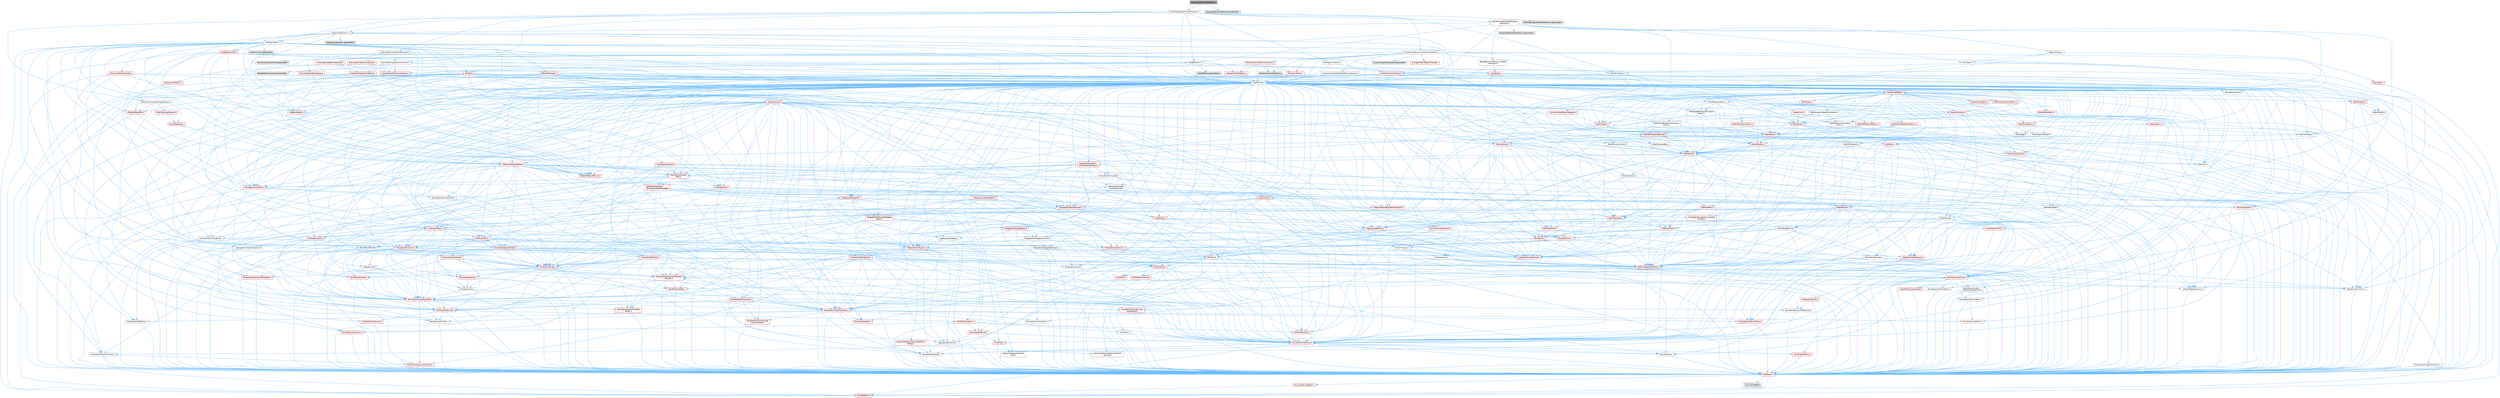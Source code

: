 digraph "PolygonSelectionMechanic.h"
{
 // INTERACTIVE_SVG=YES
 // LATEX_PDF_SIZE
  bgcolor="transparent";
  edge [fontname=Helvetica,fontsize=10,labelfontname=Helvetica,labelfontsize=10];
  node [fontname=Helvetica,fontsize=10,shape=box,height=0.2,width=0.4];
  Node1 [id="Node000001",label="PolygonSelectionMechanic.h",height=0.2,width=0.4,color="gray40", fillcolor="grey60", style="filled", fontcolor="black",tooltip=" "];
  Node1 -> Node2 [id="edge1_Node000001_Node000002",color="steelblue1",style="solid",tooltip=" "];
  Node2 [id="Node000002",label="MeshTopologySelectionMechanic.h",height=0.2,width=0.4,color="grey40", fillcolor="white", style="filled",URL="$d5/d15/MeshTopologySelectionMechanic_8h.html",tooltip=" "];
  Node2 -> Node3 [id="edge2_Node000002_Node000003",color="steelblue1",style="solid",tooltip=" "];
  Node3 [id="Node000003",label="CoreMinimal.h",height=0.2,width=0.4,color="grey40", fillcolor="white", style="filled",URL="$d7/d67/CoreMinimal_8h.html",tooltip=" "];
  Node3 -> Node4 [id="edge3_Node000003_Node000004",color="steelblue1",style="solid",tooltip=" "];
  Node4 [id="Node000004",label="CoreTypes.h",height=0.2,width=0.4,color="red", fillcolor="#FFF0F0", style="filled",URL="$dc/dec/CoreTypes_8h.html",tooltip=" "];
  Node4 -> Node5 [id="edge4_Node000004_Node000005",color="steelblue1",style="solid",tooltip=" "];
  Node5 [id="Node000005",label="HAL/Platform.h",height=0.2,width=0.4,color="red", fillcolor="#FFF0F0", style="filled",URL="$d9/dd0/Platform_8h.html",tooltip=" "];
  Node4 -> Node15 [id="edge5_Node000004_Node000015",color="steelblue1",style="solid",tooltip=" "];
  Node15 [id="Node000015",label="ProfilingDebugging\l/UMemoryDefines.h",height=0.2,width=0.4,color="grey40", fillcolor="white", style="filled",URL="$d2/da2/UMemoryDefines_8h.html",tooltip=" "];
  Node4 -> Node16 [id="edge6_Node000004_Node000016",color="steelblue1",style="solid",tooltip=" "];
  Node16 [id="Node000016",label="Misc/CoreMiscDefines.h",height=0.2,width=0.4,color="red", fillcolor="#FFF0F0", style="filled",URL="$da/d38/CoreMiscDefines_8h.html",tooltip=" "];
  Node16 -> Node5 [id="edge7_Node000016_Node000005",color="steelblue1",style="solid",tooltip=" "];
  Node3 -> Node18 [id="edge8_Node000003_Node000018",color="steelblue1",style="solid",tooltip=" "];
  Node18 [id="Node000018",label="CoreFwd.h",height=0.2,width=0.4,color="red", fillcolor="#FFF0F0", style="filled",URL="$d1/d1e/CoreFwd_8h.html",tooltip=" "];
  Node18 -> Node4 [id="edge9_Node000018_Node000004",color="steelblue1",style="solid",tooltip=" "];
  Node18 -> Node19 [id="edge10_Node000018_Node000019",color="steelblue1",style="solid",tooltip=" "];
  Node19 [id="Node000019",label="Containers/ContainersFwd.h",height=0.2,width=0.4,color="grey40", fillcolor="white", style="filled",URL="$d4/d0a/ContainersFwd_8h.html",tooltip=" "];
  Node19 -> Node5 [id="edge11_Node000019_Node000005",color="steelblue1",style="solid",tooltip=" "];
  Node19 -> Node4 [id="edge12_Node000019_Node000004",color="steelblue1",style="solid",tooltip=" "];
  Node19 -> Node20 [id="edge13_Node000019_Node000020",color="steelblue1",style="solid",tooltip=" "];
  Node20 [id="Node000020",label="Traits/IsContiguousContainer.h",height=0.2,width=0.4,color="red", fillcolor="#FFF0F0", style="filled",URL="$d5/d3c/IsContiguousContainer_8h.html",tooltip=" "];
  Node20 -> Node4 [id="edge14_Node000020_Node000004",color="steelblue1",style="solid",tooltip=" "];
  Node18 -> Node24 [id="edge15_Node000018_Node000024",color="steelblue1",style="solid",tooltip=" "];
  Node24 [id="Node000024",label="UObject/UObjectHierarchy\lFwd.h",height=0.2,width=0.4,color="grey40", fillcolor="white", style="filled",URL="$d3/d13/UObjectHierarchyFwd_8h.html",tooltip=" "];
  Node3 -> Node24 [id="edge16_Node000003_Node000024",color="steelblue1",style="solid",tooltip=" "];
  Node3 -> Node19 [id="edge17_Node000003_Node000019",color="steelblue1",style="solid",tooltip=" "];
  Node3 -> Node25 [id="edge18_Node000003_Node000025",color="steelblue1",style="solid",tooltip=" "];
  Node25 [id="Node000025",label="Misc/VarArgs.h",height=0.2,width=0.4,color="grey40", fillcolor="white", style="filled",URL="$d5/d6f/VarArgs_8h.html",tooltip=" "];
  Node25 -> Node4 [id="edge19_Node000025_Node000004",color="steelblue1",style="solid",tooltip=" "];
  Node3 -> Node26 [id="edge20_Node000003_Node000026",color="steelblue1",style="solid",tooltip=" "];
  Node26 [id="Node000026",label="Logging/LogVerbosity.h",height=0.2,width=0.4,color="grey40", fillcolor="white", style="filled",URL="$d2/d8f/LogVerbosity_8h.html",tooltip=" "];
  Node26 -> Node4 [id="edge21_Node000026_Node000004",color="steelblue1",style="solid",tooltip=" "];
  Node3 -> Node27 [id="edge22_Node000003_Node000027",color="steelblue1",style="solid",tooltip=" "];
  Node27 [id="Node000027",label="Misc/OutputDevice.h",height=0.2,width=0.4,color="red", fillcolor="#FFF0F0", style="filled",URL="$d7/d32/OutputDevice_8h.html",tooltip=" "];
  Node27 -> Node18 [id="edge23_Node000027_Node000018",color="steelblue1",style="solid",tooltip=" "];
  Node27 -> Node4 [id="edge24_Node000027_Node000004",color="steelblue1",style="solid",tooltip=" "];
  Node27 -> Node26 [id="edge25_Node000027_Node000026",color="steelblue1",style="solid",tooltip=" "];
  Node27 -> Node25 [id="edge26_Node000027_Node000025",color="steelblue1",style="solid",tooltip=" "];
  Node3 -> Node33 [id="edge27_Node000003_Node000033",color="steelblue1",style="solid",tooltip=" "];
  Node33 [id="Node000033",label="HAL/PlatformCrt.h",height=0.2,width=0.4,color="red", fillcolor="#FFF0F0", style="filled",URL="$d8/d75/PlatformCrt_8h.html",tooltip=" "];
  Node3 -> Node43 [id="edge28_Node000003_Node000043",color="steelblue1",style="solid",tooltip=" "];
  Node43 [id="Node000043",label="HAL/PlatformMisc.h",height=0.2,width=0.4,color="red", fillcolor="#FFF0F0", style="filled",URL="$d0/df5/PlatformMisc_8h.html",tooltip=" "];
  Node43 -> Node4 [id="edge29_Node000043_Node000004",color="steelblue1",style="solid",tooltip=" "];
  Node3 -> Node62 [id="edge30_Node000003_Node000062",color="steelblue1",style="solid",tooltip=" "];
  Node62 [id="Node000062",label="Misc/AssertionMacros.h",height=0.2,width=0.4,color="red", fillcolor="#FFF0F0", style="filled",URL="$d0/dfa/AssertionMacros_8h.html",tooltip=" "];
  Node62 -> Node4 [id="edge31_Node000062_Node000004",color="steelblue1",style="solid",tooltip=" "];
  Node62 -> Node5 [id="edge32_Node000062_Node000005",color="steelblue1",style="solid",tooltip=" "];
  Node62 -> Node43 [id="edge33_Node000062_Node000043",color="steelblue1",style="solid",tooltip=" "];
  Node62 -> Node63 [id="edge34_Node000062_Node000063",color="steelblue1",style="solid",tooltip=" "];
  Node63 [id="Node000063",label="Templates/EnableIf.h",height=0.2,width=0.4,color="grey40", fillcolor="white", style="filled",URL="$d7/d60/EnableIf_8h.html",tooltip=" "];
  Node63 -> Node4 [id="edge35_Node000063_Node000004",color="steelblue1",style="solid",tooltip=" "];
  Node62 -> Node25 [id="edge36_Node000062_Node000025",color="steelblue1",style="solid",tooltip=" "];
  Node3 -> Node71 [id="edge37_Node000003_Node000071",color="steelblue1",style="solid",tooltip=" "];
  Node71 [id="Node000071",label="Templates/IsPointer.h",height=0.2,width=0.4,color="grey40", fillcolor="white", style="filled",URL="$d7/d05/IsPointer_8h.html",tooltip=" "];
  Node71 -> Node4 [id="edge38_Node000071_Node000004",color="steelblue1",style="solid",tooltip=" "];
  Node3 -> Node72 [id="edge39_Node000003_Node000072",color="steelblue1",style="solid",tooltip=" "];
  Node72 [id="Node000072",label="HAL/PlatformMemory.h",height=0.2,width=0.4,color="red", fillcolor="#FFF0F0", style="filled",URL="$de/d68/PlatformMemory_8h.html",tooltip=" "];
  Node72 -> Node4 [id="edge40_Node000072_Node000004",color="steelblue1",style="solid",tooltip=" "];
  Node3 -> Node55 [id="edge41_Node000003_Node000055",color="steelblue1",style="solid",tooltip=" "];
  Node55 [id="Node000055",label="HAL/PlatformAtomics.h",height=0.2,width=0.4,color="red", fillcolor="#FFF0F0", style="filled",URL="$d3/d36/PlatformAtomics_8h.html",tooltip=" "];
  Node55 -> Node4 [id="edge42_Node000055_Node000004",color="steelblue1",style="solid",tooltip=" "];
  Node3 -> Node77 [id="edge43_Node000003_Node000077",color="steelblue1",style="solid",tooltip=" "];
  Node77 [id="Node000077",label="Misc/Exec.h",height=0.2,width=0.4,color="grey40", fillcolor="white", style="filled",URL="$de/ddb/Exec_8h.html",tooltip=" "];
  Node77 -> Node4 [id="edge44_Node000077_Node000004",color="steelblue1",style="solid",tooltip=" "];
  Node77 -> Node62 [id="edge45_Node000077_Node000062",color="steelblue1",style="solid",tooltip=" "];
  Node3 -> Node78 [id="edge46_Node000003_Node000078",color="steelblue1",style="solid",tooltip=" "];
  Node78 [id="Node000078",label="HAL/MemoryBase.h",height=0.2,width=0.4,color="red", fillcolor="#FFF0F0", style="filled",URL="$d6/d9f/MemoryBase_8h.html",tooltip=" "];
  Node78 -> Node4 [id="edge47_Node000078_Node000004",color="steelblue1",style="solid",tooltip=" "];
  Node78 -> Node55 [id="edge48_Node000078_Node000055",color="steelblue1",style="solid",tooltip=" "];
  Node78 -> Node33 [id="edge49_Node000078_Node000033",color="steelblue1",style="solid",tooltip=" "];
  Node78 -> Node77 [id="edge50_Node000078_Node000077",color="steelblue1",style="solid",tooltip=" "];
  Node78 -> Node27 [id="edge51_Node000078_Node000027",color="steelblue1",style="solid",tooltip=" "];
  Node3 -> Node88 [id="edge52_Node000003_Node000088",color="steelblue1",style="solid",tooltip=" "];
  Node88 [id="Node000088",label="HAL/UnrealMemory.h",height=0.2,width=0.4,color="red", fillcolor="#FFF0F0", style="filled",URL="$d9/d96/UnrealMemory_8h.html",tooltip=" "];
  Node88 -> Node4 [id="edge53_Node000088_Node000004",color="steelblue1",style="solid",tooltip=" "];
  Node88 -> Node78 [id="edge54_Node000088_Node000078",color="steelblue1",style="solid",tooltip=" "];
  Node88 -> Node72 [id="edge55_Node000088_Node000072",color="steelblue1",style="solid",tooltip=" "];
  Node88 -> Node71 [id="edge56_Node000088_Node000071",color="steelblue1",style="solid",tooltip=" "];
  Node3 -> Node90 [id="edge57_Node000003_Node000090",color="steelblue1",style="solid",tooltip=" "];
  Node90 [id="Node000090",label="Templates/IsArithmetic.h",height=0.2,width=0.4,color="grey40", fillcolor="white", style="filled",URL="$d2/d5d/IsArithmetic_8h.html",tooltip=" "];
  Node90 -> Node4 [id="edge58_Node000090_Node000004",color="steelblue1",style="solid",tooltip=" "];
  Node3 -> Node84 [id="edge59_Node000003_Node000084",color="steelblue1",style="solid",tooltip=" "];
  Node84 [id="Node000084",label="Templates/AndOrNot.h",height=0.2,width=0.4,color="grey40", fillcolor="white", style="filled",URL="$db/d0a/AndOrNot_8h.html",tooltip=" "];
  Node84 -> Node4 [id="edge60_Node000084_Node000004",color="steelblue1",style="solid",tooltip=" "];
  Node3 -> Node91 [id="edge61_Node000003_Node000091",color="steelblue1",style="solid",tooltip=" "];
  Node91 [id="Node000091",label="Templates/IsPODType.h",height=0.2,width=0.4,color="grey40", fillcolor="white", style="filled",URL="$d7/db1/IsPODType_8h.html",tooltip=" "];
  Node91 -> Node4 [id="edge62_Node000091_Node000004",color="steelblue1",style="solid",tooltip=" "];
  Node3 -> Node92 [id="edge63_Node000003_Node000092",color="steelblue1",style="solid",tooltip=" "];
  Node92 [id="Node000092",label="Templates/IsUECoreType.h",height=0.2,width=0.4,color="red", fillcolor="#FFF0F0", style="filled",URL="$d1/db8/IsUECoreType_8h.html",tooltip=" "];
  Node92 -> Node4 [id="edge64_Node000092_Node000004",color="steelblue1",style="solid",tooltip=" "];
  Node3 -> Node85 [id="edge65_Node000003_Node000085",color="steelblue1",style="solid",tooltip=" "];
  Node85 [id="Node000085",label="Templates/IsTriviallyCopy\lConstructible.h",height=0.2,width=0.4,color="red", fillcolor="#FFF0F0", style="filled",URL="$d3/d78/IsTriviallyCopyConstructible_8h.html",tooltip=" "];
  Node85 -> Node4 [id="edge66_Node000085_Node000004",color="steelblue1",style="solid",tooltip=" "];
  Node3 -> Node93 [id="edge67_Node000003_Node000093",color="steelblue1",style="solid",tooltip=" "];
  Node93 [id="Node000093",label="Templates/UnrealTypeTraits.h",height=0.2,width=0.4,color="red", fillcolor="#FFF0F0", style="filled",URL="$d2/d2d/UnrealTypeTraits_8h.html",tooltip=" "];
  Node93 -> Node4 [id="edge68_Node000093_Node000004",color="steelblue1",style="solid",tooltip=" "];
  Node93 -> Node71 [id="edge69_Node000093_Node000071",color="steelblue1",style="solid",tooltip=" "];
  Node93 -> Node62 [id="edge70_Node000093_Node000062",color="steelblue1",style="solid",tooltip=" "];
  Node93 -> Node84 [id="edge71_Node000093_Node000084",color="steelblue1",style="solid",tooltip=" "];
  Node93 -> Node63 [id="edge72_Node000093_Node000063",color="steelblue1",style="solid",tooltip=" "];
  Node93 -> Node90 [id="edge73_Node000093_Node000090",color="steelblue1",style="solid",tooltip=" "];
  Node93 -> Node94 [id="edge74_Node000093_Node000094",color="steelblue1",style="solid",tooltip=" "];
  Node94 [id="Node000094",label="Templates/Models.h",height=0.2,width=0.4,color="red", fillcolor="#FFF0F0", style="filled",URL="$d3/d0c/Models_8h.html",tooltip=" "];
  Node93 -> Node91 [id="edge75_Node000093_Node000091",color="steelblue1",style="solid",tooltip=" "];
  Node93 -> Node92 [id="edge76_Node000093_Node000092",color="steelblue1",style="solid",tooltip=" "];
  Node93 -> Node85 [id="edge77_Node000093_Node000085",color="steelblue1",style="solid",tooltip=" "];
  Node3 -> Node63 [id="edge78_Node000003_Node000063",color="steelblue1",style="solid",tooltip=" "];
  Node3 -> Node95 [id="edge79_Node000003_Node000095",color="steelblue1",style="solid",tooltip=" "];
  Node95 [id="Node000095",label="Templates/RemoveReference.h",height=0.2,width=0.4,color="grey40", fillcolor="white", style="filled",URL="$da/dbe/RemoveReference_8h.html",tooltip=" "];
  Node95 -> Node4 [id="edge80_Node000095_Node000004",color="steelblue1",style="solid",tooltip=" "];
  Node3 -> Node96 [id="edge81_Node000003_Node000096",color="steelblue1",style="solid",tooltip=" "];
  Node96 [id="Node000096",label="Templates/IntegralConstant.h",height=0.2,width=0.4,color="grey40", fillcolor="white", style="filled",URL="$db/d1b/IntegralConstant_8h.html",tooltip=" "];
  Node96 -> Node4 [id="edge82_Node000096_Node000004",color="steelblue1",style="solid",tooltip=" "];
  Node3 -> Node97 [id="edge83_Node000003_Node000097",color="steelblue1",style="solid",tooltip=" "];
  Node97 [id="Node000097",label="Templates/IsClass.h",height=0.2,width=0.4,color="grey40", fillcolor="white", style="filled",URL="$db/dcb/IsClass_8h.html",tooltip=" "];
  Node97 -> Node4 [id="edge84_Node000097_Node000004",color="steelblue1",style="solid",tooltip=" "];
  Node3 -> Node98 [id="edge85_Node000003_Node000098",color="steelblue1",style="solid",tooltip=" "];
  Node98 [id="Node000098",label="Templates/TypeCompatible\lBytes.h",height=0.2,width=0.4,color="red", fillcolor="#FFF0F0", style="filled",URL="$df/d0a/TypeCompatibleBytes_8h.html",tooltip=" "];
  Node98 -> Node4 [id="edge86_Node000098_Node000004",color="steelblue1",style="solid",tooltip=" "];
  Node3 -> Node20 [id="edge87_Node000003_Node000020",color="steelblue1",style="solid",tooltip=" "];
  Node3 -> Node99 [id="edge88_Node000003_Node000099",color="steelblue1",style="solid",tooltip=" "];
  Node99 [id="Node000099",label="Templates/UnrealTemplate.h",height=0.2,width=0.4,color="red", fillcolor="#FFF0F0", style="filled",URL="$d4/d24/UnrealTemplate_8h.html",tooltip=" "];
  Node99 -> Node4 [id="edge89_Node000099_Node000004",color="steelblue1",style="solid",tooltip=" "];
  Node99 -> Node71 [id="edge90_Node000099_Node000071",color="steelblue1",style="solid",tooltip=" "];
  Node99 -> Node88 [id="edge91_Node000099_Node000088",color="steelblue1",style="solid",tooltip=" "];
  Node99 -> Node93 [id="edge92_Node000099_Node000093",color="steelblue1",style="solid",tooltip=" "];
  Node99 -> Node95 [id="edge93_Node000099_Node000095",color="steelblue1",style="solid",tooltip=" "];
  Node99 -> Node98 [id="edge94_Node000099_Node000098",color="steelblue1",style="solid",tooltip=" "];
  Node99 -> Node20 [id="edge95_Node000099_Node000020",color="steelblue1",style="solid",tooltip=" "];
  Node3 -> Node48 [id="edge96_Node000003_Node000048",color="steelblue1",style="solid",tooltip=" "];
  Node48 [id="Node000048",label="Math/NumericLimits.h",height=0.2,width=0.4,color="grey40", fillcolor="white", style="filled",URL="$df/d1b/NumericLimits_8h.html",tooltip=" "];
  Node48 -> Node4 [id="edge97_Node000048_Node000004",color="steelblue1",style="solid",tooltip=" "];
  Node3 -> Node103 [id="edge98_Node000003_Node000103",color="steelblue1",style="solid",tooltip=" "];
  Node103 [id="Node000103",label="HAL/PlatformMath.h",height=0.2,width=0.4,color="red", fillcolor="#FFF0F0", style="filled",URL="$dc/d53/PlatformMath_8h.html",tooltip=" "];
  Node103 -> Node4 [id="edge99_Node000103_Node000004",color="steelblue1",style="solid",tooltip=" "];
  Node3 -> Node86 [id="edge100_Node000003_Node000086",color="steelblue1",style="solid",tooltip=" "];
  Node86 [id="Node000086",label="Templates/IsTriviallyCopy\lAssignable.h",height=0.2,width=0.4,color="red", fillcolor="#FFF0F0", style="filled",URL="$d2/df2/IsTriviallyCopyAssignable_8h.html",tooltip=" "];
  Node86 -> Node4 [id="edge101_Node000086_Node000004",color="steelblue1",style="solid",tooltip=" "];
  Node3 -> Node111 [id="edge102_Node000003_Node000111",color="steelblue1",style="solid",tooltip=" "];
  Node111 [id="Node000111",label="Templates/MemoryOps.h",height=0.2,width=0.4,color="red", fillcolor="#FFF0F0", style="filled",URL="$db/dea/MemoryOps_8h.html",tooltip=" "];
  Node111 -> Node4 [id="edge103_Node000111_Node000004",color="steelblue1",style="solid",tooltip=" "];
  Node111 -> Node88 [id="edge104_Node000111_Node000088",color="steelblue1",style="solid",tooltip=" "];
  Node111 -> Node86 [id="edge105_Node000111_Node000086",color="steelblue1",style="solid",tooltip=" "];
  Node111 -> Node85 [id="edge106_Node000111_Node000085",color="steelblue1",style="solid",tooltip=" "];
  Node111 -> Node93 [id="edge107_Node000111_Node000093",color="steelblue1",style="solid",tooltip=" "];
  Node3 -> Node112 [id="edge108_Node000003_Node000112",color="steelblue1",style="solid",tooltip=" "];
  Node112 [id="Node000112",label="Containers/ContainerAllocation\lPolicies.h",height=0.2,width=0.4,color="red", fillcolor="#FFF0F0", style="filled",URL="$d7/dff/ContainerAllocationPolicies_8h.html",tooltip=" "];
  Node112 -> Node4 [id="edge109_Node000112_Node000004",color="steelblue1",style="solid",tooltip=" "];
  Node112 -> Node112 [id="edge110_Node000112_Node000112",color="steelblue1",style="solid",tooltip=" "];
  Node112 -> Node103 [id="edge111_Node000112_Node000103",color="steelblue1",style="solid",tooltip=" "];
  Node112 -> Node88 [id="edge112_Node000112_Node000088",color="steelblue1",style="solid",tooltip=" "];
  Node112 -> Node48 [id="edge113_Node000112_Node000048",color="steelblue1",style="solid",tooltip=" "];
  Node112 -> Node62 [id="edge114_Node000112_Node000062",color="steelblue1",style="solid",tooltip=" "];
  Node112 -> Node111 [id="edge115_Node000112_Node000111",color="steelblue1",style="solid",tooltip=" "];
  Node112 -> Node98 [id="edge116_Node000112_Node000098",color="steelblue1",style="solid",tooltip=" "];
  Node3 -> Node115 [id="edge117_Node000003_Node000115",color="steelblue1",style="solid",tooltip=" "];
  Node115 [id="Node000115",label="Templates/IsEnumClass.h",height=0.2,width=0.4,color="grey40", fillcolor="white", style="filled",URL="$d7/d15/IsEnumClass_8h.html",tooltip=" "];
  Node115 -> Node4 [id="edge118_Node000115_Node000004",color="steelblue1",style="solid",tooltip=" "];
  Node115 -> Node84 [id="edge119_Node000115_Node000084",color="steelblue1",style="solid",tooltip=" "];
  Node3 -> Node116 [id="edge120_Node000003_Node000116",color="steelblue1",style="solid",tooltip=" "];
  Node116 [id="Node000116",label="HAL/PlatformProperties.h",height=0.2,width=0.4,color="red", fillcolor="#FFF0F0", style="filled",URL="$d9/db0/PlatformProperties_8h.html",tooltip=" "];
  Node116 -> Node4 [id="edge121_Node000116_Node000004",color="steelblue1",style="solid",tooltip=" "];
  Node3 -> Node119 [id="edge122_Node000003_Node000119",color="steelblue1",style="solid",tooltip=" "];
  Node119 [id="Node000119",label="Misc/EngineVersionBase.h",height=0.2,width=0.4,color="grey40", fillcolor="white", style="filled",URL="$d5/d2b/EngineVersionBase_8h.html",tooltip=" "];
  Node119 -> Node4 [id="edge123_Node000119_Node000004",color="steelblue1",style="solid",tooltip=" "];
  Node3 -> Node120 [id="edge124_Node000003_Node000120",color="steelblue1",style="solid",tooltip=" "];
  Node120 [id="Node000120",label="Internationalization\l/TextNamespaceFwd.h",height=0.2,width=0.4,color="grey40", fillcolor="white", style="filled",URL="$d8/d97/TextNamespaceFwd_8h.html",tooltip=" "];
  Node120 -> Node4 [id="edge125_Node000120_Node000004",color="steelblue1",style="solid",tooltip=" "];
  Node3 -> Node121 [id="edge126_Node000003_Node000121",color="steelblue1",style="solid",tooltip=" "];
  Node121 [id="Node000121",label="Serialization/Archive.h",height=0.2,width=0.4,color="red", fillcolor="#FFF0F0", style="filled",URL="$d7/d3b/Archive_8h.html",tooltip=" "];
  Node121 -> Node18 [id="edge127_Node000121_Node000018",color="steelblue1",style="solid",tooltip=" "];
  Node121 -> Node4 [id="edge128_Node000121_Node000004",color="steelblue1",style="solid",tooltip=" "];
  Node121 -> Node116 [id="edge129_Node000121_Node000116",color="steelblue1",style="solid",tooltip=" "];
  Node121 -> Node120 [id="edge130_Node000121_Node000120",color="steelblue1",style="solid",tooltip=" "];
  Node121 -> Node62 [id="edge131_Node000121_Node000062",color="steelblue1",style="solid",tooltip=" "];
  Node121 -> Node119 [id="edge132_Node000121_Node000119",color="steelblue1",style="solid",tooltip=" "];
  Node121 -> Node25 [id="edge133_Node000121_Node000025",color="steelblue1",style="solid",tooltip=" "];
  Node121 -> Node63 [id="edge134_Node000121_Node000063",color="steelblue1",style="solid",tooltip=" "];
  Node121 -> Node115 [id="edge135_Node000121_Node000115",color="steelblue1",style="solid",tooltip=" "];
  Node121 -> Node99 [id="edge136_Node000121_Node000099",color="steelblue1",style="solid",tooltip=" "];
  Node121 -> Node124 [id="edge137_Node000121_Node000124",color="steelblue1",style="solid",tooltip=" "];
  Node124 [id="Node000124",label="UObject/ObjectVersion.h",height=0.2,width=0.4,color="grey40", fillcolor="white", style="filled",URL="$da/d63/ObjectVersion_8h.html",tooltip=" "];
  Node124 -> Node4 [id="edge138_Node000124_Node000004",color="steelblue1",style="solid",tooltip=" "];
  Node3 -> Node125 [id="edge139_Node000003_Node000125",color="steelblue1",style="solid",tooltip=" "];
  Node125 [id="Node000125",label="Templates/Less.h",height=0.2,width=0.4,color="grey40", fillcolor="white", style="filled",URL="$de/dc8/Less_8h.html",tooltip=" "];
  Node125 -> Node4 [id="edge140_Node000125_Node000004",color="steelblue1",style="solid",tooltip=" "];
  Node125 -> Node99 [id="edge141_Node000125_Node000099",color="steelblue1",style="solid",tooltip=" "];
  Node3 -> Node126 [id="edge142_Node000003_Node000126",color="steelblue1",style="solid",tooltip=" "];
  Node126 [id="Node000126",label="Templates/Sorting.h",height=0.2,width=0.4,color="red", fillcolor="#FFF0F0", style="filled",URL="$d3/d9e/Sorting_8h.html",tooltip=" "];
  Node126 -> Node4 [id="edge143_Node000126_Node000004",color="steelblue1",style="solid",tooltip=" "];
  Node126 -> Node103 [id="edge144_Node000126_Node000103",color="steelblue1",style="solid",tooltip=" "];
  Node126 -> Node125 [id="edge145_Node000126_Node000125",color="steelblue1",style="solid",tooltip=" "];
  Node3 -> Node137 [id="edge146_Node000003_Node000137",color="steelblue1",style="solid",tooltip=" "];
  Node137 [id="Node000137",label="Misc/Char.h",height=0.2,width=0.4,color="red", fillcolor="#FFF0F0", style="filled",URL="$d0/d58/Char_8h.html",tooltip=" "];
  Node137 -> Node4 [id="edge147_Node000137_Node000004",color="steelblue1",style="solid",tooltip=" "];
  Node3 -> Node140 [id="edge148_Node000003_Node000140",color="steelblue1",style="solid",tooltip=" "];
  Node140 [id="Node000140",label="GenericPlatform/GenericPlatform\lStricmp.h",height=0.2,width=0.4,color="grey40", fillcolor="white", style="filled",URL="$d2/d86/GenericPlatformStricmp_8h.html",tooltip=" "];
  Node140 -> Node4 [id="edge149_Node000140_Node000004",color="steelblue1",style="solid",tooltip=" "];
  Node3 -> Node141 [id="edge150_Node000003_Node000141",color="steelblue1",style="solid",tooltip=" "];
  Node141 [id="Node000141",label="GenericPlatform/GenericPlatform\lString.h",height=0.2,width=0.4,color="red", fillcolor="#FFF0F0", style="filled",URL="$dd/d20/GenericPlatformString_8h.html",tooltip=" "];
  Node141 -> Node4 [id="edge151_Node000141_Node000004",color="steelblue1",style="solid",tooltip=" "];
  Node141 -> Node140 [id="edge152_Node000141_Node000140",color="steelblue1",style="solid",tooltip=" "];
  Node141 -> Node63 [id="edge153_Node000141_Node000063",color="steelblue1",style="solid",tooltip=" "];
  Node3 -> Node74 [id="edge154_Node000003_Node000074",color="steelblue1",style="solid",tooltip=" "];
  Node74 [id="Node000074",label="HAL/PlatformString.h",height=0.2,width=0.4,color="red", fillcolor="#FFF0F0", style="filled",URL="$db/db5/PlatformString_8h.html",tooltip=" "];
  Node74 -> Node4 [id="edge155_Node000074_Node000004",color="steelblue1",style="solid",tooltip=" "];
  Node3 -> Node144 [id="edge156_Node000003_Node000144",color="steelblue1",style="solid",tooltip=" "];
  Node144 [id="Node000144",label="Misc/CString.h",height=0.2,width=0.4,color="red", fillcolor="#FFF0F0", style="filled",URL="$d2/d49/CString_8h.html",tooltip=" "];
  Node144 -> Node4 [id="edge157_Node000144_Node000004",color="steelblue1",style="solid",tooltip=" "];
  Node144 -> Node33 [id="edge158_Node000144_Node000033",color="steelblue1",style="solid",tooltip=" "];
  Node144 -> Node74 [id="edge159_Node000144_Node000074",color="steelblue1",style="solid",tooltip=" "];
  Node144 -> Node62 [id="edge160_Node000144_Node000062",color="steelblue1",style="solid",tooltip=" "];
  Node144 -> Node137 [id="edge161_Node000144_Node000137",color="steelblue1",style="solid",tooltip=" "];
  Node144 -> Node25 [id="edge162_Node000144_Node000025",color="steelblue1",style="solid",tooltip=" "];
  Node3 -> Node145 [id="edge163_Node000003_Node000145",color="steelblue1",style="solid",tooltip=" "];
  Node145 [id="Node000145",label="Misc/Crc.h",height=0.2,width=0.4,color="red", fillcolor="#FFF0F0", style="filled",URL="$d4/dd2/Crc_8h.html",tooltip=" "];
  Node145 -> Node4 [id="edge164_Node000145_Node000004",color="steelblue1",style="solid",tooltip=" "];
  Node145 -> Node74 [id="edge165_Node000145_Node000074",color="steelblue1",style="solid",tooltip=" "];
  Node145 -> Node62 [id="edge166_Node000145_Node000062",color="steelblue1",style="solid",tooltip=" "];
  Node145 -> Node144 [id="edge167_Node000145_Node000144",color="steelblue1",style="solid",tooltip=" "];
  Node145 -> Node137 [id="edge168_Node000145_Node000137",color="steelblue1",style="solid",tooltip=" "];
  Node145 -> Node93 [id="edge169_Node000145_Node000093",color="steelblue1",style="solid",tooltip=" "];
  Node3 -> Node136 [id="edge170_Node000003_Node000136",color="steelblue1",style="solid",tooltip=" "];
  Node136 [id="Node000136",label="Math/UnrealMathUtility.h",height=0.2,width=0.4,color="red", fillcolor="#FFF0F0", style="filled",URL="$db/db8/UnrealMathUtility_8h.html",tooltip=" "];
  Node136 -> Node4 [id="edge171_Node000136_Node000004",color="steelblue1",style="solid",tooltip=" "];
  Node136 -> Node62 [id="edge172_Node000136_Node000062",color="steelblue1",style="solid",tooltip=" "];
  Node136 -> Node103 [id="edge173_Node000136_Node000103",color="steelblue1",style="solid",tooltip=" "];
  Node3 -> Node146 [id="edge174_Node000003_Node000146",color="steelblue1",style="solid",tooltip=" "];
  Node146 [id="Node000146",label="Containers/UnrealString.h",height=0.2,width=0.4,color="red", fillcolor="#FFF0F0", style="filled",URL="$d5/dba/UnrealString_8h.html",tooltip=" "];
  Node3 -> Node150 [id="edge175_Node000003_Node000150",color="steelblue1",style="solid",tooltip=" "];
  Node150 [id="Node000150",label="Containers/Array.h",height=0.2,width=0.4,color="red", fillcolor="#FFF0F0", style="filled",URL="$df/dd0/Array_8h.html",tooltip=" "];
  Node150 -> Node4 [id="edge176_Node000150_Node000004",color="steelblue1",style="solid",tooltip=" "];
  Node150 -> Node62 [id="edge177_Node000150_Node000062",color="steelblue1",style="solid",tooltip=" "];
  Node150 -> Node88 [id="edge178_Node000150_Node000088",color="steelblue1",style="solid",tooltip=" "];
  Node150 -> Node93 [id="edge179_Node000150_Node000093",color="steelblue1",style="solid",tooltip=" "];
  Node150 -> Node99 [id="edge180_Node000150_Node000099",color="steelblue1",style="solid",tooltip=" "];
  Node150 -> Node112 [id="edge181_Node000150_Node000112",color="steelblue1",style="solid",tooltip=" "];
  Node150 -> Node121 [id="edge182_Node000150_Node000121",color="steelblue1",style="solid",tooltip=" "];
  Node150 -> Node129 [id="edge183_Node000150_Node000129",color="steelblue1",style="solid",tooltip=" "];
  Node129 [id="Node000129",label="Templates/Invoke.h",height=0.2,width=0.4,color="red", fillcolor="#FFF0F0", style="filled",URL="$d7/deb/Invoke_8h.html",tooltip=" "];
  Node129 -> Node4 [id="edge184_Node000129_Node000004",color="steelblue1",style="solid",tooltip=" "];
  Node129 -> Node99 [id="edge185_Node000129_Node000099",color="steelblue1",style="solid",tooltip=" "];
  Node150 -> Node125 [id="edge186_Node000150_Node000125",color="steelblue1",style="solid",tooltip=" "];
  Node150 -> Node126 [id="edge187_Node000150_Node000126",color="steelblue1",style="solid",tooltip=" "];
  Node150 -> Node173 [id="edge188_Node000150_Node000173",color="steelblue1",style="solid",tooltip=" "];
  Node173 [id="Node000173",label="Templates/AlignmentTemplates.h",height=0.2,width=0.4,color="red", fillcolor="#FFF0F0", style="filled",URL="$dd/d32/AlignmentTemplates_8h.html",tooltip=" "];
  Node173 -> Node4 [id="edge189_Node000173_Node000004",color="steelblue1",style="solid",tooltip=" "];
  Node173 -> Node71 [id="edge190_Node000173_Node000071",color="steelblue1",style="solid",tooltip=" "];
  Node3 -> Node174 [id="edge191_Node000003_Node000174",color="steelblue1",style="solid",tooltip=" "];
  Node174 [id="Node000174",label="Misc/FrameNumber.h",height=0.2,width=0.4,color="grey40", fillcolor="white", style="filled",URL="$dd/dbd/FrameNumber_8h.html",tooltip=" "];
  Node174 -> Node4 [id="edge192_Node000174_Node000004",color="steelblue1",style="solid",tooltip=" "];
  Node174 -> Node48 [id="edge193_Node000174_Node000048",color="steelblue1",style="solid",tooltip=" "];
  Node174 -> Node136 [id="edge194_Node000174_Node000136",color="steelblue1",style="solid",tooltip=" "];
  Node174 -> Node63 [id="edge195_Node000174_Node000063",color="steelblue1",style="solid",tooltip=" "];
  Node174 -> Node93 [id="edge196_Node000174_Node000093",color="steelblue1",style="solid",tooltip=" "];
  Node3 -> Node175 [id="edge197_Node000003_Node000175",color="steelblue1",style="solid",tooltip=" "];
  Node175 [id="Node000175",label="Misc/Timespan.h",height=0.2,width=0.4,color="grey40", fillcolor="white", style="filled",URL="$da/dd9/Timespan_8h.html",tooltip=" "];
  Node175 -> Node4 [id="edge198_Node000175_Node000004",color="steelblue1",style="solid",tooltip=" "];
  Node175 -> Node176 [id="edge199_Node000175_Node000176",color="steelblue1",style="solid",tooltip=" "];
  Node176 [id="Node000176",label="Math/Interval.h",height=0.2,width=0.4,color="grey40", fillcolor="white", style="filled",URL="$d1/d55/Interval_8h.html",tooltip=" "];
  Node176 -> Node4 [id="edge200_Node000176_Node000004",color="steelblue1",style="solid",tooltip=" "];
  Node176 -> Node90 [id="edge201_Node000176_Node000090",color="steelblue1",style="solid",tooltip=" "];
  Node176 -> Node93 [id="edge202_Node000176_Node000093",color="steelblue1",style="solid",tooltip=" "];
  Node176 -> Node48 [id="edge203_Node000176_Node000048",color="steelblue1",style="solid",tooltip=" "];
  Node176 -> Node136 [id="edge204_Node000176_Node000136",color="steelblue1",style="solid",tooltip=" "];
  Node175 -> Node136 [id="edge205_Node000175_Node000136",color="steelblue1",style="solid",tooltip=" "];
  Node175 -> Node62 [id="edge206_Node000175_Node000062",color="steelblue1",style="solid",tooltip=" "];
  Node3 -> Node177 [id="edge207_Node000003_Node000177",color="steelblue1",style="solid",tooltip=" "];
  Node177 [id="Node000177",label="Containers/StringConv.h",height=0.2,width=0.4,color="red", fillcolor="#FFF0F0", style="filled",URL="$d3/ddf/StringConv_8h.html",tooltip=" "];
  Node177 -> Node4 [id="edge208_Node000177_Node000004",color="steelblue1",style="solid",tooltip=" "];
  Node177 -> Node62 [id="edge209_Node000177_Node000062",color="steelblue1",style="solid",tooltip=" "];
  Node177 -> Node112 [id="edge210_Node000177_Node000112",color="steelblue1",style="solid",tooltip=" "];
  Node177 -> Node150 [id="edge211_Node000177_Node000150",color="steelblue1",style="solid",tooltip=" "];
  Node177 -> Node144 [id="edge212_Node000177_Node000144",color="steelblue1",style="solid",tooltip=" "];
  Node177 -> Node178 [id="edge213_Node000177_Node000178",color="steelblue1",style="solid",tooltip=" "];
  Node178 [id="Node000178",label="Templates/IsArray.h",height=0.2,width=0.4,color="grey40", fillcolor="white", style="filled",URL="$d8/d8d/IsArray_8h.html",tooltip=" "];
  Node178 -> Node4 [id="edge214_Node000178_Node000004",color="steelblue1",style="solid",tooltip=" "];
  Node177 -> Node99 [id="edge215_Node000177_Node000099",color="steelblue1",style="solid",tooltip=" "];
  Node177 -> Node93 [id="edge216_Node000177_Node000093",color="steelblue1",style="solid",tooltip=" "];
  Node177 -> Node20 [id="edge217_Node000177_Node000020",color="steelblue1",style="solid",tooltip=" "];
  Node3 -> Node179 [id="edge218_Node000003_Node000179",color="steelblue1",style="solid",tooltip=" "];
  Node179 [id="Node000179",label="UObject/UnrealNames.h",height=0.2,width=0.4,color="red", fillcolor="#FFF0F0", style="filled",URL="$d8/db1/UnrealNames_8h.html",tooltip=" "];
  Node179 -> Node4 [id="edge219_Node000179_Node000004",color="steelblue1",style="solid",tooltip=" "];
  Node3 -> Node181 [id="edge220_Node000003_Node000181",color="steelblue1",style="solid",tooltip=" "];
  Node181 [id="Node000181",label="UObject/NameTypes.h",height=0.2,width=0.4,color="red", fillcolor="#FFF0F0", style="filled",URL="$d6/d35/NameTypes_8h.html",tooltip=" "];
  Node181 -> Node4 [id="edge221_Node000181_Node000004",color="steelblue1",style="solid",tooltip=" "];
  Node181 -> Node62 [id="edge222_Node000181_Node000062",color="steelblue1",style="solid",tooltip=" "];
  Node181 -> Node88 [id="edge223_Node000181_Node000088",color="steelblue1",style="solid",tooltip=" "];
  Node181 -> Node93 [id="edge224_Node000181_Node000093",color="steelblue1",style="solid",tooltip=" "];
  Node181 -> Node99 [id="edge225_Node000181_Node000099",color="steelblue1",style="solid",tooltip=" "];
  Node181 -> Node146 [id="edge226_Node000181_Node000146",color="steelblue1",style="solid",tooltip=" "];
  Node181 -> Node177 [id="edge227_Node000181_Node000177",color="steelblue1",style="solid",tooltip=" "];
  Node181 -> Node179 [id="edge228_Node000181_Node000179",color="steelblue1",style="solid",tooltip=" "];
  Node3 -> Node189 [id="edge229_Node000003_Node000189",color="steelblue1",style="solid",tooltip=" "];
  Node189 [id="Node000189",label="Misc/Parse.h",height=0.2,width=0.4,color="red", fillcolor="#FFF0F0", style="filled",URL="$dc/d71/Parse_8h.html",tooltip=" "];
  Node189 -> Node146 [id="edge230_Node000189_Node000146",color="steelblue1",style="solid",tooltip=" "];
  Node189 -> Node4 [id="edge231_Node000189_Node000004",color="steelblue1",style="solid",tooltip=" "];
  Node189 -> Node33 [id="edge232_Node000189_Node000033",color="steelblue1",style="solid",tooltip=" "];
  Node189 -> Node190 [id="edge233_Node000189_Node000190",color="steelblue1",style="solid",tooltip=" "];
  Node190 [id="Node000190",label="Templates/Function.h",height=0.2,width=0.4,color="red", fillcolor="#FFF0F0", style="filled",URL="$df/df5/Function_8h.html",tooltip=" "];
  Node190 -> Node4 [id="edge234_Node000190_Node000004",color="steelblue1",style="solid",tooltip=" "];
  Node190 -> Node62 [id="edge235_Node000190_Node000062",color="steelblue1",style="solid",tooltip=" "];
  Node190 -> Node88 [id="edge236_Node000190_Node000088",color="steelblue1",style="solid",tooltip=" "];
  Node190 -> Node93 [id="edge237_Node000190_Node000093",color="steelblue1",style="solid",tooltip=" "];
  Node190 -> Node129 [id="edge238_Node000190_Node000129",color="steelblue1",style="solid",tooltip=" "];
  Node190 -> Node99 [id="edge239_Node000190_Node000099",color="steelblue1",style="solid",tooltip=" "];
  Node190 -> Node136 [id="edge240_Node000190_Node000136",color="steelblue1",style="solid",tooltip=" "];
  Node3 -> Node173 [id="edge241_Node000003_Node000173",color="steelblue1",style="solid",tooltip=" "];
  Node3 -> Node192 [id="edge242_Node000003_Node000192",color="steelblue1",style="solid",tooltip=" "];
  Node192 [id="Node000192",label="Misc/StructBuilder.h",height=0.2,width=0.4,color="grey40", fillcolor="white", style="filled",URL="$d9/db3/StructBuilder_8h.html",tooltip=" "];
  Node192 -> Node4 [id="edge243_Node000192_Node000004",color="steelblue1",style="solid",tooltip=" "];
  Node192 -> Node136 [id="edge244_Node000192_Node000136",color="steelblue1",style="solid",tooltip=" "];
  Node192 -> Node173 [id="edge245_Node000192_Node000173",color="steelblue1",style="solid",tooltip=" "];
  Node3 -> Node105 [id="edge246_Node000003_Node000105",color="steelblue1",style="solid",tooltip=" "];
  Node105 [id="Node000105",label="Templates/Decay.h",height=0.2,width=0.4,color="red", fillcolor="#FFF0F0", style="filled",URL="$dd/d0f/Decay_8h.html",tooltip=" "];
  Node105 -> Node4 [id="edge247_Node000105_Node000004",color="steelblue1",style="solid",tooltip=" "];
  Node105 -> Node95 [id="edge248_Node000105_Node000095",color="steelblue1",style="solid",tooltip=" "];
  Node3 -> Node193 [id="edge249_Node000003_Node000193",color="steelblue1",style="solid",tooltip=" "];
  Node193 [id="Node000193",label="Templates/PointerIsConvertible\lFromTo.h",height=0.2,width=0.4,color="red", fillcolor="#FFF0F0", style="filled",URL="$d6/d65/PointerIsConvertibleFromTo_8h.html",tooltip=" "];
  Node193 -> Node4 [id="edge250_Node000193_Node000004",color="steelblue1",style="solid",tooltip=" "];
  Node3 -> Node129 [id="edge251_Node000003_Node000129",color="steelblue1",style="solid",tooltip=" "];
  Node3 -> Node190 [id="edge252_Node000003_Node000190",color="steelblue1",style="solid",tooltip=" "];
  Node3 -> Node162 [id="edge253_Node000003_Node000162",color="steelblue1",style="solid",tooltip=" "];
  Node162 [id="Node000162",label="Templates/TypeHash.h",height=0.2,width=0.4,color="red", fillcolor="#FFF0F0", style="filled",URL="$d1/d62/TypeHash_8h.html",tooltip=" "];
  Node162 -> Node4 [id="edge254_Node000162_Node000004",color="steelblue1",style="solid",tooltip=" "];
  Node162 -> Node145 [id="edge255_Node000162_Node000145",color="steelblue1",style="solid",tooltip=" "];
  Node3 -> Node194 [id="edge256_Node000003_Node000194",color="steelblue1",style="solid",tooltip=" "];
  Node194 [id="Node000194",label="Containers/ScriptArray.h",height=0.2,width=0.4,color="red", fillcolor="#FFF0F0", style="filled",URL="$dc/daf/ScriptArray_8h.html",tooltip=" "];
  Node194 -> Node4 [id="edge257_Node000194_Node000004",color="steelblue1",style="solid",tooltip=" "];
  Node194 -> Node62 [id="edge258_Node000194_Node000062",color="steelblue1",style="solid",tooltip=" "];
  Node194 -> Node88 [id="edge259_Node000194_Node000088",color="steelblue1",style="solid",tooltip=" "];
  Node194 -> Node112 [id="edge260_Node000194_Node000112",color="steelblue1",style="solid",tooltip=" "];
  Node194 -> Node150 [id="edge261_Node000194_Node000150",color="steelblue1",style="solid",tooltip=" "];
  Node3 -> Node195 [id="edge262_Node000003_Node000195",color="steelblue1",style="solid",tooltip=" "];
  Node195 [id="Node000195",label="Containers/BitArray.h",height=0.2,width=0.4,color="red", fillcolor="#FFF0F0", style="filled",URL="$d1/de4/BitArray_8h.html",tooltip=" "];
  Node195 -> Node112 [id="edge263_Node000195_Node000112",color="steelblue1",style="solid",tooltip=" "];
  Node195 -> Node4 [id="edge264_Node000195_Node000004",color="steelblue1",style="solid",tooltip=" "];
  Node195 -> Node55 [id="edge265_Node000195_Node000055",color="steelblue1",style="solid",tooltip=" "];
  Node195 -> Node88 [id="edge266_Node000195_Node000088",color="steelblue1",style="solid",tooltip=" "];
  Node195 -> Node136 [id="edge267_Node000195_Node000136",color="steelblue1",style="solid",tooltip=" "];
  Node195 -> Node62 [id="edge268_Node000195_Node000062",color="steelblue1",style="solid",tooltip=" "];
  Node195 -> Node121 [id="edge269_Node000195_Node000121",color="steelblue1",style="solid",tooltip=" "];
  Node195 -> Node63 [id="edge270_Node000195_Node000063",color="steelblue1",style="solid",tooltip=" "];
  Node195 -> Node129 [id="edge271_Node000195_Node000129",color="steelblue1",style="solid",tooltip=" "];
  Node195 -> Node99 [id="edge272_Node000195_Node000099",color="steelblue1",style="solid",tooltip=" "];
  Node195 -> Node93 [id="edge273_Node000195_Node000093",color="steelblue1",style="solid",tooltip=" "];
  Node3 -> Node196 [id="edge274_Node000003_Node000196",color="steelblue1",style="solid",tooltip=" "];
  Node196 [id="Node000196",label="Containers/SparseArray.h",height=0.2,width=0.4,color="red", fillcolor="#FFF0F0", style="filled",URL="$d5/dbf/SparseArray_8h.html",tooltip=" "];
  Node196 -> Node4 [id="edge275_Node000196_Node000004",color="steelblue1",style="solid",tooltip=" "];
  Node196 -> Node62 [id="edge276_Node000196_Node000062",color="steelblue1",style="solid",tooltip=" "];
  Node196 -> Node88 [id="edge277_Node000196_Node000088",color="steelblue1",style="solid",tooltip=" "];
  Node196 -> Node93 [id="edge278_Node000196_Node000093",color="steelblue1",style="solid",tooltip=" "];
  Node196 -> Node99 [id="edge279_Node000196_Node000099",color="steelblue1",style="solid",tooltip=" "];
  Node196 -> Node112 [id="edge280_Node000196_Node000112",color="steelblue1",style="solid",tooltip=" "];
  Node196 -> Node125 [id="edge281_Node000196_Node000125",color="steelblue1",style="solid",tooltip=" "];
  Node196 -> Node150 [id="edge282_Node000196_Node000150",color="steelblue1",style="solid",tooltip=" "];
  Node196 -> Node136 [id="edge283_Node000196_Node000136",color="steelblue1",style="solid",tooltip=" "];
  Node196 -> Node194 [id="edge284_Node000196_Node000194",color="steelblue1",style="solid",tooltip=" "];
  Node196 -> Node195 [id="edge285_Node000196_Node000195",color="steelblue1",style="solid",tooltip=" "];
  Node196 -> Node146 [id="edge286_Node000196_Node000146",color="steelblue1",style="solid",tooltip=" "];
  Node3 -> Node212 [id="edge287_Node000003_Node000212",color="steelblue1",style="solid",tooltip=" "];
  Node212 [id="Node000212",label="Containers/Set.h",height=0.2,width=0.4,color="red", fillcolor="#FFF0F0", style="filled",URL="$d4/d45/Set_8h.html",tooltip=" "];
  Node212 -> Node112 [id="edge288_Node000212_Node000112",color="steelblue1",style="solid",tooltip=" "];
  Node212 -> Node196 [id="edge289_Node000212_Node000196",color="steelblue1",style="solid",tooltip=" "];
  Node212 -> Node19 [id="edge290_Node000212_Node000019",color="steelblue1",style="solid",tooltip=" "];
  Node212 -> Node136 [id="edge291_Node000212_Node000136",color="steelblue1",style="solid",tooltip=" "];
  Node212 -> Node62 [id="edge292_Node000212_Node000062",color="steelblue1",style="solid",tooltip=" "];
  Node212 -> Node192 [id="edge293_Node000212_Node000192",color="steelblue1",style="solid",tooltip=" "];
  Node212 -> Node190 [id="edge294_Node000212_Node000190",color="steelblue1",style="solid",tooltip=" "];
  Node212 -> Node126 [id="edge295_Node000212_Node000126",color="steelblue1",style="solid",tooltip=" "];
  Node212 -> Node162 [id="edge296_Node000212_Node000162",color="steelblue1",style="solid",tooltip=" "];
  Node212 -> Node99 [id="edge297_Node000212_Node000099",color="steelblue1",style="solid",tooltip=" "];
  Node3 -> Node215 [id="edge298_Node000003_Node000215",color="steelblue1",style="solid",tooltip=" "];
  Node215 [id="Node000215",label="Algo/Reverse.h",height=0.2,width=0.4,color="grey40", fillcolor="white", style="filled",URL="$d5/d93/Reverse_8h.html",tooltip=" "];
  Node215 -> Node4 [id="edge299_Node000215_Node000004",color="steelblue1",style="solid",tooltip=" "];
  Node215 -> Node99 [id="edge300_Node000215_Node000099",color="steelblue1",style="solid",tooltip=" "];
  Node3 -> Node216 [id="edge301_Node000003_Node000216",color="steelblue1",style="solid",tooltip=" "];
  Node216 [id="Node000216",label="Containers/Map.h",height=0.2,width=0.4,color="red", fillcolor="#FFF0F0", style="filled",URL="$df/d79/Map_8h.html",tooltip=" "];
  Node216 -> Node4 [id="edge302_Node000216_Node000004",color="steelblue1",style="solid",tooltip=" "];
  Node216 -> Node215 [id="edge303_Node000216_Node000215",color="steelblue1",style="solid",tooltip=" "];
  Node216 -> Node212 [id="edge304_Node000216_Node000212",color="steelblue1",style="solid",tooltip=" "];
  Node216 -> Node146 [id="edge305_Node000216_Node000146",color="steelblue1",style="solid",tooltip=" "];
  Node216 -> Node62 [id="edge306_Node000216_Node000062",color="steelblue1",style="solid",tooltip=" "];
  Node216 -> Node192 [id="edge307_Node000216_Node000192",color="steelblue1",style="solid",tooltip=" "];
  Node216 -> Node190 [id="edge308_Node000216_Node000190",color="steelblue1",style="solid",tooltip=" "];
  Node216 -> Node126 [id="edge309_Node000216_Node000126",color="steelblue1",style="solid",tooltip=" "];
  Node216 -> Node217 [id="edge310_Node000216_Node000217",color="steelblue1",style="solid",tooltip=" "];
  Node217 [id="Node000217",label="Templates/Tuple.h",height=0.2,width=0.4,color="red", fillcolor="#FFF0F0", style="filled",URL="$d2/d4f/Tuple_8h.html",tooltip=" "];
  Node217 -> Node4 [id="edge311_Node000217_Node000004",color="steelblue1",style="solid",tooltip=" "];
  Node217 -> Node99 [id="edge312_Node000217_Node000099",color="steelblue1",style="solid",tooltip=" "];
  Node217 -> Node218 [id="edge313_Node000217_Node000218",color="steelblue1",style="solid",tooltip=" "];
  Node218 [id="Node000218",label="Delegates/IntegerSequence.h",height=0.2,width=0.4,color="grey40", fillcolor="white", style="filled",URL="$d2/dcc/IntegerSequence_8h.html",tooltip=" "];
  Node218 -> Node4 [id="edge314_Node000218_Node000004",color="steelblue1",style="solid",tooltip=" "];
  Node217 -> Node129 [id="edge315_Node000217_Node000129",color="steelblue1",style="solid",tooltip=" "];
  Node217 -> Node162 [id="edge316_Node000217_Node000162",color="steelblue1",style="solid",tooltip=" "];
  Node216 -> Node99 [id="edge317_Node000216_Node000099",color="steelblue1",style="solid",tooltip=" "];
  Node216 -> Node93 [id="edge318_Node000216_Node000093",color="steelblue1",style="solid",tooltip=" "];
  Node3 -> Node220 [id="edge319_Node000003_Node000220",color="steelblue1",style="solid",tooltip=" "];
  Node220 [id="Node000220",label="Math/IntPoint.h",height=0.2,width=0.4,color="red", fillcolor="#FFF0F0", style="filled",URL="$d3/df7/IntPoint_8h.html",tooltip=" "];
  Node220 -> Node4 [id="edge320_Node000220_Node000004",color="steelblue1",style="solid",tooltip=" "];
  Node220 -> Node62 [id="edge321_Node000220_Node000062",color="steelblue1",style="solid",tooltip=" "];
  Node220 -> Node189 [id="edge322_Node000220_Node000189",color="steelblue1",style="solid",tooltip=" "];
  Node220 -> Node136 [id="edge323_Node000220_Node000136",color="steelblue1",style="solid",tooltip=" "];
  Node220 -> Node146 [id="edge324_Node000220_Node000146",color="steelblue1",style="solid",tooltip=" "];
  Node220 -> Node162 [id="edge325_Node000220_Node000162",color="steelblue1",style="solid",tooltip=" "];
  Node3 -> Node222 [id="edge326_Node000003_Node000222",color="steelblue1",style="solid",tooltip=" "];
  Node222 [id="Node000222",label="Math/IntVector.h",height=0.2,width=0.4,color="red", fillcolor="#FFF0F0", style="filled",URL="$d7/d44/IntVector_8h.html",tooltip=" "];
  Node222 -> Node4 [id="edge327_Node000222_Node000004",color="steelblue1",style="solid",tooltip=" "];
  Node222 -> Node145 [id="edge328_Node000222_Node000145",color="steelblue1",style="solid",tooltip=" "];
  Node222 -> Node189 [id="edge329_Node000222_Node000189",color="steelblue1",style="solid",tooltip=" "];
  Node222 -> Node136 [id="edge330_Node000222_Node000136",color="steelblue1",style="solid",tooltip=" "];
  Node222 -> Node146 [id="edge331_Node000222_Node000146",color="steelblue1",style="solid",tooltip=" "];
  Node3 -> Node223 [id="edge332_Node000003_Node000223",color="steelblue1",style="solid",tooltip=" "];
  Node223 [id="Node000223",label="Logging/LogCategory.h",height=0.2,width=0.4,color="grey40", fillcolor="white", style="filled",URL="$d9/d36/LogCategory_8h.html",tooltip=" "];
  Node223 -> Node4 [id="edge333_Node000223_Node000004",color="steelblue1",style="solid",tooltip=" "];
  Node223 -> Node26 [id="edge334_Node000223_Node000026",color="steelblue1",style="solid",tooltip=" "];
  Node223 -> Node181 [id="edge335_Node000223_Node000181",color="steelblue1",style="solid",tooltip=" "];
  Node3 -> Node224 [id="edge336_Node000003_Node000224",color="steelblue1",style="solid",tooltip=" "];
  Node224 [id="Node000224",label="Logging/LogMacros.h",height=0.2,width=0.4,color="red", fillcolor="#FFF0F0", style="filled",URL="$d0/d16/LogMacros_8h.html",tooltip=" "];
  Node224 -> Node146 [id="edge337_Node000224_Node000146",color="steelblue1",style="solid",tooltip=" "];
  Node224 -> Node4 [id="edge338_Node000224_Node000004",color="steelblue1",style="solid",tooltip=" "];
  Node224 -> Node223 [id="edge339_Node000224_Node000223",color="steelblue1",style="solid",tooltip=" "];
  Node224 -> Node26 [id="edge340_Node000224_Node000026",color="steelblue1",style="solid",tooltip=" "];
  Node224 -> Node62 [id="edge341_Node000224_Node000062",color="steelblue1",style="solid",tooltip=" "];
  Node224 -> Node25 [id="edge342_Node000224_Node000025",color="steelblue1",style="solid",tooltip=" "];
  Node224 -> Node63 [id="edge343_Node000224_Node000063",color="steelblue1",style="solid",tooltip=" "];
  Node3 -> Node227 [id="edge344_Node000003_Node000227",color="steelblue1",style="solid",tooltip=" "];
  Node227 [id="Node000227",label="Math/Vector2D.h",height=0.2,width=0.4,color="red", fillcolor="#FFF0F0", style="filled",URL="$d3/db0/Vector2D_8h.html",tooltip=" "];
  Node227 -> Node4 [id="edge345_Node000227_Node000004",color="steelblue1",style="solid",tooltip=" "];
  Node227 -> Node62 [id="edge346_Node000227_Node000062",color="steelblue1",style="solid",tooltip=" "];
  Node227 -> Node145 [id="edge347_Node000227_Node000145",color="steelblue1",style="solid",tooltip=" "];
  Node227 -> Node136 [id="edge348_Node000227_Node000136",color="steelblue1",style="solid",tooltip=" "];
  Node227 -> Node146 [id="edge349_Node000227_Node000146",color="steelblue1",style="solid",tooltip=" "];
  Node227 -> Node189 [id="edge350_Node000227_Node000189",color="steelblue1",style="solid",tooltip=" "];
  Node227 -> Node220 [id="edge351_Node000227_Node000220",color="steelblue1",style="solid",tooltip=" "];
  Node227 -> Node224 [id="edge352_Node000227_Node000224",color="steelblue1",style="solid",tooltip=" "];
  Node3 -> Node231 [id="edge353_Node000003_Node000231",color="steelblue1",style="solid",tooltip=" "];
  Node231 [id="Node000231",label="Math/IntRect.h",height=0.2,width=0.4,color="red", fillcolor="#FFF0F0", style="filled",URL="$d7/d53/IntRect_8h.html",tooltip=" "];
  Node231 -> Node4 [id="edge354_Node000231_Node000004",color="steelblue1",style="solid",tooltip=" "];
  Node231 -> Node136 [id="edge355_Node000231_Node000136",color="steelblue1",style="solid",tooltip=" "];
  Node231 -> Node146 [id="edge356_Node000231_Node000146",color="steelblue1",style="solid",tooltip=" "];
  Node231 -> Node220 [id="edge357_Node000231_Node000220",color="steelblue1",style="solid",tooltip=" "];
  Node231 -> Node227 [id="edge358_Node000231_Node000227",color="steelblue1",style="solid",tooltip=" "];
  Node3 -> Node232 [id="edge359_Node000003_Node000232",color="steelblue1",style="solid",tooltip=" "];
  Node232 [id="Node000232",label="Misc/ByteSwap.h",height=0.2,width=0.4,color="grey40", fillcolor="white", style="filled",URL="$dc/dd7/ByteSwap_8h.html",tooltip=" "];
  Node232 -> Node4 [id="edge360_Node000232_Node000004",color="steelblue1",style="solid",tooltip=" "];
  Node232 -> Node33 [id="edge361_Node000232_Node000033",color="steelblue1",style="solid",tooltip=" "];
  Node3 -> Node161 [id="edge362_Node000003_Node000161",color="steelblue1",style="solid",tooltip=" "];
  Node161 [id="Node000161",label="Containers/EnumAsByte.h",height=0.2,width=0.4,color="grey40", fillcolor="white", style="filled",URL="$d6/d9a/EnumAsByte_8h.html",tooltip=" "];
  Node161 -> Node4 [id="edge363_Node000161_Node000004",color="steelblue1",style="solid",tooltip=" "];
  Node161 -> Node91 [id="edge364_Node000161_Node000091",color="steelblue1",style="solid",tooltip=" "];
  Node161 -> Node162 [id="edge365_Node000161_Node000162",color="steelblue1",style="solid",tooltip=" "];
  Node3 -> Node233 [id="edge366_Node000003_Node000233",color="steelblue1",style="solid",tooltip=" "];
  Node233 [id="Node000233",label="HAL/PlatformTLS.h",height=0.2,width=0.4,color="red", fillcolor="#FFF0F0", style="filled",URL="$d0/def/PlatformTLS_8h.html",tooltip=" "];
  Node233 -> Node4 [id="edge367_Node000233_Node000004",color="steelblue1",style="solid",tooltip=" "];
  Node3 -> Node236 [id="edge368_Node000003_Node000236",color="steelblue1",style="solid",tooltip=" "];
  Node236 [id="Node000236",label="CoreGlobals.h",height=0.2,width=0.4,color="red", fillcolor="#FFF0F0", style="filled",URL="$d5/d8c/CoreGlobals_8h.html",tooltip=" "];
  Node236 -> Node146 [id="edge369_Node000236_Node000146",color="steelblue1",style="solid",tooltip=" "];
  Node236 -> Node4 [id="edge370_Node000236_Node000004",color="steelblue1",style="solid",tooltip=" "];
  Node236 -> Node233 [id="edge371_Node000236_Node000233",color="steelblue1",style="solid",tooltip=" "];
  Node236 -> Node224 [id="edge372_Node000236_Node000224",color="steelblue1",style="solid",tooltip=" "];
  Node236 -> Node27 [id="edge373_Node000236_Node000027",color="steelblue1",style="solid",tooltip=" "];
  Node236 -> Node181 [id="edge374_Node000236_Node000181",color="steelblue1",style="solid",tooltip=" "];
  Node3 -> Node237 [id="edge375_Node000003_Node000237",color="steelblue1",style="solid",tooltip=" "];
  Node237 [id="Node000237",label="Templates/SharedPointer.h",height=0.2,width=0.4,color="red", fillcolor="#FFF0F0", style="filled",URL="$d2/d17/SharedPointer_8h.html",tooltip=" "];
  Node237 -> Node4 [id="edge376_Node000237_Node000004",color="steelblue1",style="solid",tooltip=" "];
  Node237 -> Node193 [id="edge377_Node000237_Node000193",color="steelblue1",style="solid",tooltip=" "];
  Node237 -> Node62 [id="edge378_Node000237_Node000062",color="steelblue1",style="solid",tooltip=" "];
  Node237 -> Node88 [id="edge379_Node000237_Node000088",color="steelblue1",style="solid",tooltip=" "];
  Node237 -> Node150 [id="edge380_Node000237_Node000150",color="steelblue1",style="solid",tooltip=" "];
  Node237 -> Node216 [id="edge381_Node000237_Node000216",color="steelblue1",style="solid",tooltip=" "];
  Node237 -> Node236 [id="edge382_Node000237_Node000236",color="steelblue1",style="solid",tooltip=" "];
  Node3 -> Node242 [id="edge383_Node000003_Node000242",color="steelblue1",style="solid",tooltip=" "];
  Node242 [id="Node000242",label="Internationalization\l/CulturePointer.h",height=0.2,width=0.4,color="grey40", fillcolor="white", style="filled",URL="$d6/dbe/CulturePointer_8h.html",tooltip=" "];
  Node242 -> Node4 [id="edge384_Node000242_Node000004",color="steelblue1",style="solid",tooltip=" "];
  Node242 -> Node237 [id="edge385_Node000242_Node000237",color="steelblue1",style="solid",tooltip=" "];
  Node3 -> Node243 [id="edge386_Node000003_Node000243",color="steelblue1",style="solid",tooltip=" "];
  Node243 [id="Node000243",label="UObject/WeakObjectPtrTemplates.h",height=0.2,width=0.4,color="red", fillcolor="#FFF0F0", style="filled",URL="$d8/d3b/WeakObjectPtrTemplates_8h.html",tooltip=" "];
  Node243 -> Node4 [id="edge387_Node000243_Node000004",color="steelblue1",style="solid",tooltip=" "];
  Node243 -> Node216 [id="edge388_Node000243_Node000216",color="steelblue1",style="solid",tooltip=" "];
  Node3 -> Node246 [id="edge389_Node000003_Node000246",color="steelblue1",style="solid",tooltip=" "];
  Node246 [id="Node000246",label="Delegates/DelegateSettings.h",height=0.2,width=0.4,color="grey40", fillcolor="white", style="filled",URL="$d0/d97/DelegateSettings_8h.html",tooltip=" "];
  Node246 -> Node4 [id="edge390_Node000246_Node000004",color="steelblue1",style="solid",tooltip=" "];
  Node3 -> Node247 [id="edge391_Node000003_Node000247",color="steelblue1",style="solid",tooltip=" "];
  Node247 [id="Node000247",label="Delegates/IDelegateInstance.h",height=0.2,width=0.4,color="grey40", fillcolor="white", style="filled",URL="$d2/d10/IDelegateInstance_8h.html",tooltip=" "];
  Node247 -> Node4 [id="edge392_Node000247_Node000004",color="steelblue1",style="solid",tooltip=" "];
  Node247 -> Node162 [id="edge393_Node000247_Node000162",color="steelblue1",style="solid",tooltip=" "];
  Node247 -> Node181 [id="edge394_Node000247_Node000181",color="steelblue1",style="solid",tooltip=" "];
  Node247 -> Node246 [id="edge395_Node000247_Node000246",color="steelblue1",style="solid",tooltip=" "];
  Node3 -> Node248 [id="edge396_Node000003_Node000248",color="steelblue1",style="solid",tooltip=" "];
  Node248 [id="Node000248",label="Delegates/DelegateBase.h",height=0.2,width=0.4,color="red", fillcolor="#FFF0F0", style="filled",URL="$da/d67/DelegateBase_8h.html",tooltip=" "];
  Node248 -> Node4 [id="edge397_Node000248_Node000004",color="steelblue1",style="solid",tooltip=" "];
  Node248 -> Node112 [id="edge398_Node000248_Node000112",color="steelblue1",style="solid",tooltip=" "];
  Node248 -> Node136 [id="edge399_Node000248_Node000136",color="steelblue1",style="solid",tooltip=" "];
  Node248 -> Node181 [id="edge400_Node000248_Node000181",color="steelblue1",style="solid",tooltip=" "];
  Node248 -> Node246 [id="edge401_Node000248_Node000246",color="steelblue1",style="solid",tooltip=" "];
  Node248 -> Node247 [id="edge402_Node000248_Node000247",color="steelblue1",style="solid",tooltip=" "];
  Node3 -> Node256 [id="edge403_Node000003_Node000256",color="steelblue1",style="solid",tooltip=" "];
  Node256 [id="Node000256",label="Delegates/MulticastDelegate\lBase.h",height=0.2,width=0.4,color="red", fillcolor="#FFF0F0", style="filled",URL="$db/d16/MulticastDelegateBase_8h.html",tooltip=" "];
  Node256 -> Node4 [id="edge404_Node000256_Node000004",color="steelblue1",style="solid",tooltip=" "];
  Node256 -> Node112 [id="edge405_Node000256_Node000112",color="steelblue1",style="solid",tooltip=" "];
  Node256 -> Node150 [id="edge406_Node000256_Node000150",color="steelblue1",style="solid",tooltip=" "];
  Node256 -> Node136 [id="edge407_Node000256_Node000136",color="steelblue1",style="solid",tooltip=" "];
  Node256 -> Node247 [id="edge408_Node000256_Node000247",color="steelblue1",style="solid",tooltip=" "];
  Node256 -> Node248 [id="edge409_Node000256_Node000248",color="steelblue1",style="solid",tooltip=" "];
  Node3 -> Node218 [id="edge410_Node000003_Node000218",color="steelblue1",style="solid",tooltip=" "];
  Node3 -> Node217 [id="edge411_Node000003_Node000217",color="steelblue1",style="solid",tooltip=" "];
  Node3 -> Node257 [id="edge412_Node000003_Node000257",color="steelblue1",style="solid",tooltip=" "];
  Node257 [id="Node000257",label="UObject/ScriptDelegates.h",height=0.2,width=0.4,color="red", fillcolor="#FFF0F0", style="filled",URL="$de/d81/ScriptDelegates_8h.html",tooltip=" "];
  Node257 -> Node150 [id="edge413_Node000257_Node000150",color="steelblue1",style="solid",tooltip=" "];
  Node257 -> Node112 [id="edge414_Node000257_Node000112",color="steelblue1",style="solid",tooltip=" "];
  Node257 -> Node146 [id="edge415_Node000257_Node000146",color="steelblue1",style="solid",tooltip=" "];
  Node257 -> Node62 [id="edge416_Node000257_Node000062",color="steelblue1",style="solid",tooltip=" "];
  Node257 -> Node237 [id="edge417_Node000257_Node000237",color="steelblue1",style="solid",tooltip=" "];
  Node257 -> Node162 [id="edge418_Node000257_Node000162",color="steelblue1",style="solid",tooltip=" "];
  Node257 -> Node93 [id="edge419_Node000257_Node000093",color="steelblue1",style="solid",tooltip=" "];
  Node257 -> Node181 [id="edge420_Node000257_Node000181",color="steelblue1",style="solid",tooltip=" "];
  Node3 -> Node259 [id="edge421_Node000003_Node000259",color="steelblue1",style="solid",tooltip=" "];
  Node259 [id="Node000259",label="Delegates/Delegate.h",height=0.2,width=0.4,color="red", fillcolor="#FFF0F0", style="filled",URL="$d4/d80/Delegate_8h.html",tooltip=" "];
  Node259 -> Node4 [id="edge422_Node000259_Node000004",color="steelblue1",style="solid",tooltip=" "];
  Node259 -> Node62 [id="edge423_Node000259_Node000062",color="steelblue1",style="solid",tooltip=" "];
  Node259 -> Node181 [id="edge424_Node000259_Node000181",color="steelblue1",style="solid",tooltip=" "];
  Node259 -> Node237 [id="edge425_Node000259_Node000237",color="steelblue1",style="solid",tooltip=" "];
  Node259 -> Node243 [id="edge426_Node000259_Node000243",color="steelblue1",style="solid",tooltip=" "];
  Node259 -> Node256 [id="edge427_Node000259_Node000256",color="steelblue1",style="solid",tooltip=" "];
  Node259 -> Node218 [id="edge428_Node000259_Node000218",color="steelblue1",style="solid",tooltip=" "];
  Node3 -> Node264 [id="edge429_Node000003_Node000264",color="steelblue1",style="solid",tooltip=" "];
  Node264 [id="Node000264",label="Internationalization\l/TextLocalizationManager.h",height=0.2,width=0.4,color="red", fillcolor="#FFF0F0", style="filled",URL="$d5/d2e/TextLocalizationManager_8h.html",tooltip=" "];
  Node264 -> Node150 [id="edge430_Node000264_Node000150",color="steelblue1",style="solid",tooltip=" "];
  Node264 -> Node112 [id="edge431_Node000264_Node000112",color="steelblue1",style="solid",tooltip=" "];
  Node264 -> Node216 [id="edge432_Node000264_Node000216",color="steelblue1",style="solid",tooltip=" "];
  Node264 -> Node212 [id="edge433_Node000264_Node000212",color="steelblue1",style="solid",tooltip=" "];
  Node264 -> Node146 [id="edge434_Node000264_Node000146",color="steelblue1",style="solid",tooltip=" "];
  Node264 -> Node4 [id="edge435_Node000264_Node000004",color="steelblue1",style="solid",tooltip=" "];
  Node264 -> Node259 [id="edge436_Node000264_Node000259",color="steelblue1",style="solid",tooltip=" "];
  Node264 -> Node145 [id="edge437_Node000264_Node000145",color="steelblue1",style="solid",tooltip=" "];
  Node264 -> Node190 [id="edge438_Node000264_Node000190",color="steelblue1",style="solid",tooltip=" "];
  Node264 -> Node237 [id="edge439_Node000264_Node000237",color="steelblue1",style="solid",tooltip=" "];
  Node3 -> Node205 [id="edge440_Node000003_Node000205",color="steelblue1",style="solid",tooltip=" "];
  Node205 [id="Node000205",label="Misc/Optional.h",height=0.2,width=0.4,color="red", fillcolor="#FFF0F0", style="filled",URL="$d2/dae/Optional_8h.html",tooltip=" "];
  Node205 -> Node4 [id="edge441_Node000205_Node000004",color="steelblue1",style="solid",tooltip=" "];
  Node205 -> Node62 [id="edge442_Node000205_Node000062",color="steelblue1",style="solid",tooltip=" "];
  Node205 -> Node111 [id="edge443_Node000205_Node000111",color="steelblue1",style="solid",tooltip=" "];
  Node205 -> Node99 [id="edge444_Node000205_Node000099",color="steelblue1",style="solid",tooltip=" "];
  Node205 -> Node121 [id="edge445_Node000205_Node000121",color="steelblue1",style="solid",tooltip=" "];
  Node3 -> Node178 [id="edge446_Node000003_Node000178",color="steelblue1",style="solid",tooltip=" "];
  Node3 -> Node210 [id="edge447_Node000003_Node000210",color="steelblue1",style="solid",tooltip=" "];
  Node210 [id="Node000210",label="Templates/RemoveExtent.h",height=0.2,width=0.4,color="grey40", fillcolor="white", style="filled",URL="$dc/de9/RemoveExtent_8h.html",tooltip=" "];
  Node210 -> Node4 [id="edge448_Node000210_Node000004",color="steelblue1",style="solid",tooltip=" "];
  Node3 -> Node209 [id="edge449_Node000003_Node000209",color="steelblue1",style="solid",tooltip=" "];
  Node209 [id="Node000209",label="Templates/UniquePtr.h",height=0.2,width=0.4,color="red", fillcolor="#FFF0F0", style="filled",URL="$de/d1a/UniquePtr_8h.html",tooltip=" "];
  Node209 -> Node4 [id="edge450_Node000209_Node000004",color="steelblue1",style="solid",tooltip=" "];
  Node209 -> Node99 [id="edge451_Node000209_Node000099",color="steelblue1",style="solid",tooltip=" "];
  Node209 -> Node178 [id="edge452_Node000209_Node000178",color="steelblue1",style="solid",tooltip=" "];
  Node209 -> Node210 [id="edge453_Node000209_Node000210",color="steelblue1",style="solid",tooltip=" "];
  Node3 -> Node271 [id="edge454_Node000003_Node000271",color="steelblue1",style="solid",tooltip=" "];
  Node271 [id="Node000271",label="Internationalization\l/Text.h",height=0.2,width=0.4,color="red", fillcolor="#FFF0F0", style="filled",URL="$d6/d35/Text_8h.html",tooltip=" "];
  Node271 -> Node4 [id="edge455_Node000271_Node000004",color="steelblue1",style="solid",tooltip=" "];
  Node271 -> Node55 [id="edge456_Node000271_Node000055",color="steelblue1",style="solid",tooltip=" "];
  Node271 -> Node62 [id="edge457_Node000271_Node000062",color="steelblue1",style="solid",tooltip=" "];
  Node271 -> Node93 [id="edge458_Node000271_Node000093",color="steelblue1",style="solid",tooltip=" "];
  Node271 -> Node150 [id="edge459_Node000271_Node000150",color="steelblue1",style="solid",tooltip=" "];
  Node271 -> Node146 [id="edge460_Node000271_Node000146",color="steelblue1",style="solid",tooltip=" "];
  Node271 -> Node161 [id="edge461_Node000271_Node000161",color="steelblue1",style="solid",tooltip=" "];
  Node271 -> Node237 [id="edge462_Node000271_Node000237",color="steelblue1",style="solid",tooltip=" "];
  Node271 -> Node242 [id="edge463_Node000271_Node000242",color="steelblue1",style="solid",tooltip=" "];
  Node271 -> Node264 [id="edge464_Node000271_Node000264",color="steelblue1",style="solid",tooltip=" "];
  Node271 -> Node205 [id="edge465_Node000271_Node000205",color="steelblue1",style="solid",tooltip=" "];
  Node271 -> Node209 [id="edge466_Node000271_Node000209",color="steelblue1",style="solid",tooltip=" "];
  Node3 -> Node208 [id="edge467_Node000003_Node000208",color="steelblue1",style="solid",tooltip=" "];
  Node208 [id="Node000208",label="Templates/UniqueObj.h",height=0.2,width=0.4,color="grey40", fillcolor="white", style="filled",URL="$da/d95/UniqueObj_8h.html",tooltip=" "];
  Node208 -> Node4 [id="edge468_Node000208_Node000004",color="steelblue1",style="solid",tooltip=" "];
  Node208 -> Node209 [id="edge469_Node000208_Node000209",color="steelblue1",style="solid",tooltip=" "];
  Node3 -> Node277 [id="edge470_Node000003_Node000277",color="steelblue1",style="solid",tooltip=" "];
  Node277 [id="Node000277",label="Internationalization\l/Internationalization.h",height=0.2,width=0.4,color="red", fillcolor="#FFF0F0", style="filled",URL="$da/de4/Internationalization_8h.html",tooltip=" "];
  Node277 -> Node150 [id="edge471_Node000277_Node000150",color="steelblue1",style="solid",tooltip=" "];
  Node277 -> Node146 [id="edge472_Node000277_Node000146",color="steelblue1",style="solid",tooltip=" "];
  Node277 -> Node4 [id="edge473_Node000277_Node000004",color="steelblue1",style="solid",tooltip=" "];
  Node277 -> Node259 [id="edge474_Node000277_Node000259",color="steelblue1",style="solid",tooltip=" "];
  Node277 -> Node242 [id="edge475_Node000277_Node000242",color="steelblue1",style="solid",tooltip=" "];
  Node277 -> Node271 [id="edge476_Node000277_Node000271",color="steelblue1",style="solid",tooltip=" "];
  Node277 -> Node237 [id="edge477_Node000277_Node000237",color="steelblue1",style="solid",tooltip=" "];
  Node277 -> Node217 [id="edge478_Node000277_Node000217",color="steelblue1",style="solid",tooltip=" "];
  Node277 -> Node208 [id="edge479_Node000277_Node000208",color="steelblue1",style="solid",tooltip=" "];
  Node277 -> Node181 [id="edge480_Node000277_Node000181",color="steelblue1",style="solid",tooltip=" "];
  Node3 -> Node278 [id="edge481_Node000003_Node000278",color="steelblue1",style="solid",tooltip=" "];
  Node278 [id="Node000278",label="Math/Vector.h",height=0.2,width=0.4,color="red", fillcolor="#FFF0F0", style="filled",URL="$d6/dbe/Vector_8h.html",tooltip=" "];
  Node278 -> Node4 [id="edge482_Node000278_Node000004",color="steelblue1",style="solid",tooltip=" "];
  Node278 -> Node62 [id="edge483_Node000278_Node000062",color="steelblue1",style="solid",tooltip=" "];
  Node278 -> Node48 [id="edge484_Node000278_Node000048",color="steelblue1",style="solid",tooltip=" "];
  Node278 -> Node145 [id="edge485_Node000278_Node000145",color="steelblue1",style="solid",tooltip=" "];
  Node278 -> Node136 [id="edge486_Node000278_Node000136",color="steelblue1",style="solid",tooltip=" "];
  Node278 -> Node146 [id="edge487_Node000278_Node000146",color="steelblue1",style="solid",tooltip=" "];
  Node278 -> Node189 [id="edge488_Node000278_Node000189",color="steelblue1",style="solid",tooltip=" "];
  Node278 -> Node220 [id="edge489_Node000278_Node000220",color="steelblue1",style="solid",tooltip=" "];
  Node278 -> Node224 [id="edge490_Node000278_Node000224",color="steelblue1",style="solid",tooltip=" "];
  Node278 -> Node227 [id="edge491_Node000278_Node000227",color="steelblue1",style="solid",tooltip=" "];
  Node278 -> Node232 [id="edge492_Node000278_Node000232",color="steelblue1",style="solid",tooltip=" "];
  Node278 -> Node271 [id="edge493_Node000278_Node000271",color="steelblue1",style="solid",tooltip=" "];
  Node278 -> Node277 [id="edge494_Node000278_Node000277",color="steelblue1",style="solid",tooltip=" "];
  Node278 -> Node222 [id="edge495_Node000278_Node000222",color="steelblue1",style="solid",tooltip=" "];
  Node278 -> Node281 [id="edge496_Node000278_Node000281",color="steelblue1",style="solid",tooltip=" "];
  Node281 [id="Node000281",label="Math/Axis.h",height=0.2,width=0.4,color="grey40", fillcolor="white", style="filled",URL="$dd/dbb/Axis_8h.html",tooltip=" "];
  Node281 -> Node4 [id="edge497_Node000281_Node000004",color="steelblue1",style="solid",tooltip=" "];
  Node278 -> Node124 [id="edge498_Node000278_Node000124",color="steelblue1",style="solid",tooltip=" "];
  Node3 -> Node282 [id="edge499_Node000003_Node000282",color="steelblue1",style="solid",tooltip=" "];
  Node282 [id="Node000282",label="Math/Vector4.h",height=0.2,width=0.4,color="red", fillcolor="#FFF0F0", style="filled",URL="$d7/d36/Vector4_8h.html",tooltip=" "];
  Node282 -> Node4 [id="edge500_Node000282_Node000004",color="steelblue1",style="solid",tooltip=" "];
  Node282 -> Node145 [id="edge501_Node000282_Node000145",color="steelblue1",style="solid",tooltip=" "];
  Node282 -> Node136 [id="edge502_Node000282_Node000136",color="steelblue1",style="solid",tooltip=" "];
  Node282 -> Node146 [id="edge503_Node000282_Node000146",color="steelblue1",style="solid",tooltip=" "];
  Node282 -> Node189 [id="edge504_Node000282_Node000189",color="steelblue1",style="solid",tooltip=" "];
  Node282 -> Node224 [id="edge505_Node000282_Node000224",color="steelblue1",style="solid",tooltip=" "];
  Node282 -> Node227 [id="edge506_Node000282_Node000227",color="steelblue1",style="solid",tooltip=" "];
  Node282 -> Node278 [id="edge507_Node000282_Node000278",color="steelblue1",style="solid",tooltip=" "];
  Node3 -> Node283 [id="edge508_Node000003_Node000283",color="steelblue1",style="solid",tooltip=" "];
  Node283 [id="Node000283",label="Math/VectorRegister.h",height=0.2,width=0.4,color="red", fillcolor="#FFF0F0", style="filled",URL="$da/d8b/VectorRegister_8h.html",tooltip=" "];
  Node283 -> Node4 [id="edge509_Node000283_Node000004",color="steelblue1",style="solid",tooltip=" "];
  Node283 -> Node136 [id="edge510_Node000283_Node000136",color="steelblue1",style="solid",tooltip=" "];
  Node3 -> Node288 [id="edge511_Node000003_Node000288",color="steelblue1",style="solid",tooltip=" "];
  Node288 [id="Node000288",label="Math/TwoVectors.h",height=0.2,width=0.4,color="grey40", fillcolor="white", style="filled",URL="$d4/db4/TwoVectors_8h.html",tooltip=" "];
  Node288 -> Node4 [id="edge512_Node000288_Node000004",color="steelblue1",style="solid",tooltip=" "];
  Node288 -> Node62 [id="edge513_Node000288_Node000062",color="steelblue1",style="solid",tooltip=" "];
  Node288 -> Node136 [id="edge514_Node000288_Node000136",color="steelblue1",style="solid",tooltip=" "];
  Node288 -> Node146 [id="edge515_Node000288_Node000146",color="steelblue1",style="solid",tooltip=" "];
  Node288 -> Node278 [id="edge516_Node000288_Node000278",color="steelblue1",style="solid",tooltip=" "];
  Node3 -> Node289 [id="edge517_Node000003_Node000289",color="steelblue1",style="solid",tooltip=" "];
  Node289 [id="Node000289",label="Math/Edge.h",height=0.2,width=0.4,color="grey40", fillcolor="white", style="filled",URL="$d5/de0/Edge_8h.html",tooltip=" "];
  Node289 -> Node4 [id="edge518_Node000289_Node000004",color="steelblue1",style="solid",tooltip=" "];
  Node289 -> Node278 [id="edge519_Node000289_Node000278",color="steelblue1",style="solid",tooltip=" "];
  Node3 -> Node124 [id="edge520_Node000003_Node000124",color="steelblue1",style="solid",tooltip=" "];
  Node3 -> Node290 [id="edge521_Node000003_Node000290",color="steelblue1",style="solid",tooltip=" "];
  Node290 [id="Node000290",label="Math/CapsuleShape.h",height=0.2,width=0.4,color="grey40", fillcolor="white", style="filled",URL="$d3/d36/CapsuleShape_8h.html",tooltip=" "];
  Node290 -> Node4 [id="edge522_Node000290_Node000004",color="steelblue1",style="solid",tooltip=" "];
  Node290 -> Node278 [id="edge523_Node000290_Node000278",color="steelblue1",style="solid",tooltip=" "];
  Node3 -> Node291 [id="edge524_Node000003_Node000291",color="steelblue1",style="solid",tooltip=" "];
  Node291 [id="Node000291",label="Math/Rotator.h",height=0.2,width=0.4,color="red", fillcolor="#FFF0F0", style="filled",URL="$d8/d3a/Rotator_8h.html",tooltip=" "];
  Node291 -> Node4 [id="edge525_Node000291_Node000004",color="steelblue1",style="solid",tooltip=" "];
  Node291 -> Node136 [id="edge526_Node000291_Node000136",color="steelblue1",style="solid",tooltip=" "];
  Node291 -> Node146 [id="edge527_Node000291_Node000146",color="steelblue1",style="solid",tooltip=" "];
  Node291 -> Node189 [id="edge528_Node000291_Node000189",color="steelblue1",style="solid",tooltip=" "];
  Node291 -> Node224 [id="edge529_Node000291_Node000224",color="steelblue1",style="solid",tooltip=" "];
  Node291 -> Node278 [id="edge530_Node000291_Node000278",color="steelblue1",style="solid",tooltip=" "];
  Node291 -> Node283 [id="edge531_Node000291_Node000283",color="steelblue1",style="solid",tooltip=" "];
  Node291 -> Node124 [id="edge532_Node000291_Node000124",color="steelblue1",style="solid",tooltip=" "];
  Node3 -> Node292 [id="edge533_Node000003_Node000292",color="steelblue1",style="solid",tooltip=" "];
  Node292 [id="Node000292",label="Misc/DateTime.h",height=0.2,width=0.4,color="red", fillcolor="#FFF0F0", style="filled",URL="$d1/de9/DateTime_8h.html",tooltip=" "];
  Node292 -> Node146 [id="edge534_Node000292_Node000146",color="steelblue1",style="solid",tooltip=" "];
  Node292 -> Node4 [id="edge535_Node000292_Node000004",color="steelblue1",style="solid",tooltip=" "];
  Node292 -> Node175 [id="edge536_Node000292_Node000175",color="steelblue1",style="solid",tooltip=" "];
  Node292 -> Node121 [id="edge537_Node000292_Node000121",color="steelblue1",style="solid",tooltip=" "];
  Node292 -> Node162 [id="edge538_Node000292_Node000162",color="steelblue1",style="solid",tooltip=" "];
  Node3 -> Node293 [id="edge539_Node000003_Node000293",color="steelblue1",style="solid",tooltip=" "];
  Node293 [id="Node000293",label="Math/RangeBound.h",height=0.2,width=0.4,color="grey40", fillcolor="white", style="filled",URL="$d7/dd8/RangeBound_8h.html",tooltip=" "];
  Node293 -> Node4 [id="edge540_Node000293_Node000004",color="steelblue1",style="solid",tooltip=" "];
  Node293 -> Node62 [id="edge541_Node000293_Node000062",color="steelblue1",style="solid",tooltip=" "];
  Node293 -> Node162 [id="edge542_Node000293_Node000162",color="steelblue1",style="solid",tooltip=" "];
  Node293 -> Node161 [id="edge543_Node000293_Node000161",color="steelblue1",style="solid",tooltip=" "];
  Node293 -> Node174 [id="edge544_Node000293_Node000174",color="steelblue1",style="solid",tooltip=" "];
  Node293 -> Node292 [id="edge545_Node000293_Node000292",color="steelblue1",style="solid",tooltip=" "];
  Node3 -> Node294 [id="edge546_Node000003_Node000294",color="steelblue1",style="solid",tooltip=" "];
  Node294 [id="Node000294",label="Misc/AutomationEvent.h",height=0.2,width=0.4,color="red", fillcolor="#FFF0F0", style="filled",URL="$d1/d26/AutomationEvent_8h.html",tooltip=" "];
  Node294 -> Node4 [id="edge547_Node000294_Node000004",color="steelblue1",style="solid",tooltip=" "];
  Node294 -> Node292 [id="edge548_Node000294_Node000292",color="steelblue1",style="solid",tooltip=" "];
  Node3 -> Node295 [id="edge549_Node000003_Node000295",color="steelblue1",style="solid",tooltip=" "];
  Node295 [id="Node000295",label="Math/Range.h",height=0.2,width=0.4,color="grey40", fillcolor="white", style="filled",URL="$d9/db6/Range_8h.html",tooltip=" "];
  Node295 -> Node4 [id="edge550_Node000295_Node000004",color="steelblue1",style="solid",tooltip=" "];
  Node295 -> Node150 [id="edge551_Node000295_Node000150",color="steelblue1",style="solid",tooltip=" "];
  Node295 -> Node62 [id="edge552_Node000295_Node000062",color="steelblue1",style="solid",tooltip=" "];
  Node295 -> Node292 [id="edge553_Node000295_Node000292",color="steelblue1",style="solid",tooltip=" "];
  Node295 -> Node293 [id="edge554_Node000295_Node000293",color="steelblue1",style="solid",tooltip=" "];
  Node295 -> Node174 [id="edge555_Node000295_Node000174",color="steelblue1",style="solid",tooltip=" "];
  Node295 -> Node121 [id="edge556_Node000295_Node000121",color="steelblue1",style="solid",tooltip=" "];
  Node3 -> Node296 [id="edge557_Node000003_Node000296",color="steelblue1",style="solid",tooltip=" "];
  Node296 [id="Node000296",label="Math/RangeSet.h",height=0.2,width=0.4,color="grey40", fillcolor="white", style="filled",URL="$dc/d21/RangeSet_8h.html",tooltip=" "];
  Node296 -> Node4 [id="edge558_Node000296_Node000004",color="steelblue1",style="solid",tooltip=" "];
  Node296 -> Node150 [id="edge559_Node000296_Node000150",color="steelblue1",style="solid",tooltip=" "];
  Node296 -> Node295 [id="edge560_Node000296_Node000295",color="steelblue1",style="solid",tooltip=" "];
  Node296 -> Node121 [id="edge561_Node000296_Node000121",color="steelblue1",style="solid",tooltip=" "];
  Node3 -> Node176 [id="edge562_Node000003_Node000176",color="steelblue1",style="solid",tooltip=" "];
  Node3 -> Node297 [id="edge563_Node000003_Node000297",color="steelblue1",style="solid",tooltip=" "];
  Node297 [id="Node000297",label="Math/Box.h",height=0.2,width=0.4,color="red", fillcolor="#FFF0F0", style="filled",URL="$de/d0f/Box_8h.html",tooltip=" "];
  Node297 -> Node4 [id="edge564_Node000297_Node000004",color="steelblue1",style="solid",tooltip=" "];
  Node297 -> Node62 [id="edge565_Node000297_Node000062",color="steelblue1",style="solid",tooltip=" "];
  Node297 -> Node136 [id="edge566_Node000297_Node000136",color="steelblue1",style="solid",tooltip=" "];
  Node297 -> Node146 [id="edge567_Node000297_Node000146",color="steelblue1",style="solid",tooltip=" "];
  Node297 -> Node278 [id="edge568_Node000297_Node000278",color="steelblue1",style="solid",tooltip=" "];
  Node3 -> Node307 [id="edge569_Node000003_Node000307",color="steelblue1",style="solid",tooltip=" "];
  Node307 [id="Node000307",label="Math/Box2D.h",height=0.2,width=0.4,color="red", fillcolor="#FFF0F0", style="filled",URL="$d3/d1c/Box2D_8h.html",tooltip=" "];
  Node307 -> Node150 [id="edge570_Node000307_Node000150",color="steelblue1",style="solid",tooltip=" "];
  Node307 -> Node146 [id="edge571_Node000307_Node000146",color="steelblue1",style="solid",tooltip=" "];
  Node307 -> Node4 [id="edge572_Node000307_Node000004",color="steelblue1",style="solid",tooltip=" "];
  Node307 -> Node136 [id="edge573_Node000307_Node000136",color="steelblue1",style="solid",tooltip=" "];
  Node307 -> Node227 [id="edge574_Node000307_Node000227",color="steelblue1",style="solid",tooltip=" "];
  Node307 -> Node62 [id="edge575_Node000307_Node000062",color="steelblue1",style="solid",tooltip=" "];
  Node307 -> Node121 [id="edge576_Node000307_Node000121",color="steelblue1",style="solid",tooltip=" "];
  Node307 -> Node92 [id="edge577_Node000307_Node000092",color="steelblue1",style="solid",tooltip=" "];
  Node307 -> Node93 [id="edge578_Node000307_Node000093",color="steelblue1",style="solid",tooltip=" "];
  Node307 -> Node181 [id="edge579_Node000307_Node000181",color="steelblue1",style="solid",tooltip=" "];
  Node307 -> Node179 [id="edge580_Node000307_Node000179",color="steelblue1",style="solid",tooltip=" "];
  Node3 -> Node308 [id="edge581_Node000003_Node000308",color="steelblue1",style="solid",tooltip=" "];
  Node308 [id="Node000308",label="Math/BoxSphereBounds.h",height=0.2,width=0.4,color="red", fillcolor="#FFF0F0", style="filled",URL="$d3/d0a/BoxSphereBounds_8h.html",tooltip=" "];
  Node308 -> Node4 [id="edge582_Node000308_Node000004",color="steelblue1",style="solid",tooltip=" "];
  Node308 -> Node136 [id="edge583_Node000308_Node000136",color="steelblue1",style="solid",tooltip=" "];
  Node308 -> Node146 [id="edge584_Node000308_Node000146",color="steelblue1",style="solid",tooltip=" "];
  Node308 -> Node224 [id="edge585_Node000308_Node000224",color="steelblue1",style="solid",tooltip=" "];
  Node308 -> Node278 [id="edge586_Node000308_Node000278",color="steelblue1",style="solid",tooltip=" "];
  Node308 -> Node297 [id="edge587_Node000308_Node000297",color="steelblue1",style="solid",tooltip=" "];
  Node3 -> Node309 [id="edge588_Node000003_Node000309",color="steelblue1",style="solid",tooltip=" "];
  Node309 [id="Node000309",label="Math/OrientedBox.h",height=0.2,width=0.4,color="grey40", fillcolor="white", style="filled",URL="$d6/db1/OrientedBox_8h.html",tooltip=" "];
  Node309 -> Node4 [id="edge589_Node000309_Node000004",color="steelblue1",style="solid",tooltip=" "];
  Node309 -> Node278 [id="edge590_Node000309_Node000278",color="steelblue1",style="solid",tooltip=" "];
  Node309 -> Node176 [id="edge591_Node000309_Node000176",color="steelblue1",style="solid",tooltip=" "];
  Node3 -> Node281 [id="edge592_Node000003_Node000281",color="steelblue1",style="solid",tooltip=" "];
  Node3 -> Node299 [id="edge593_Node000003_Node000299",color="steelblue1",style="solid",tooltip=" "];
  Node299 [id="Node000299",label="Math/Matrix.h",height=0.2,width=0.4,color="red", fillcolor="#FFF0F0", style="filled",URL="$d3/db1/Matrix_8h.html",tooltip=" "];
  Node299 -> Node4 [id="edge594_Node000299_Node000004",color="steelblue1",style="solid",tooltip=" "];
  Node299 -> Node88 [id="edge595_Node000299_Node000088",color="steelblue1",style="solid",tooltip=" "];
  Node299 -> Node136 [id="edge596_Node000299_Node000136",color="steelblue1",style="solid",tooltip=" "];
  Node299 -> Node146 [id="edge597_Node000299_Node000146",color="steelblue1",style="solid",tooltip=" "];
  Node299 -> Node278 [id="edge598_Node000299_Node000278",color="steelblue1",style="solid",tooltip=" "];
  Node299 -> Node282 [id="edge599_Node000299_Node000282",color="steelblue1",style="solid",tooltip=" "];
  Node299 -> Node291 [id="edge600_Node000299_Node000291",color="steelblue1",style="solid",tooltip=" "];
  Node299 -> Node281 [id="edge601_Node000299_Node000281",color="steelblue1",style="solid",tooltip=" "];
  Node299 -> Node124 [id="edge602_Node000299_Node000124",color="steelblue1",style="solid",tooltip=" "];
  Node3 -> Node310 [id="edge603_Node000003_Node000310",color="steelblue1",style="solid",tooltip=" "];
  Node310 [id="Node000310",label="Math/RotationTranslation\lMatrix.h",height=0.2,width=0.4,color="grey40", fillcolor="white", style="filled",URL="$d6/d6f/RotationTranslationMatrix_8h.html",tooltip=" "];
  Node310 -> Node4 [id="edge604_Node000310_Node000004",color="steelblue1",style="solid",tooltip=" "];
  Node310 -> Node136 [id="edge605_Node000310_Node000136",color="steelblue1",style="solid",tooltip=" "];
  Node310 -> Node283 [id="edge606_Node000310_Node000283",color="steelblue1",style="solid",tooltip=" "];
  Node310 -> Node299 [id="edge607_Node000310_Node000299",color="steelblue1",style="solid",tooltip=" "];
  Node3 -> Node311 [id="edge608_Node000003_Node000311",color="steelblue1",style="solid",tooltip=" "];
  Node311 [id="Node000311",label="Math/RotationAboutPointMatrix.h",height=0.2,width=0.4,color="grey40", fillcolor="white", style="filled",URL="$d9/d30/RotationAboutPointMatrix_8h.html",tooltip=" "];
  Node311 -> Node4 [id="edge609_Node000311_Node000004",color="steelblue1",style="solid",tooltip=" "];
  Node311 -> Node278 [id="edge610_Node000311_Node000278",color="steelblue1",style="solid",tooltip=" "];
  Node311 -> Node299 [id="edge611_Node000311_Node000299",color="steelblue1",style="solid",tooltip=" "];
  Node311 -> Node303 [id="edge612_Node000311_Node000303",color="steelblue1",style="solid",tooltip=" "];
  Node303 [id="Node000303",label="Math/Quat.h",height=0.2,width=0.4,color="red", fillcolor="#FFF0F0", style="filled",URL="$d9/de9/Quat_8h.html",tooltip=" "];
  Node303 -> Node4 [id="edge613_Node000303_Node000004",color="steelblue1",style="solid",tooltip=" "];
  Node303 -> Node62 [id="edge614_Node000303_Node000062",color="steelblue1",style="solid",tooltip=" "];
  Node303 -> Node136 [id="edge615_Node000303_Node000136",color="steelblue1",style="solid",tooltip=" "];
  Node303 -> Node146 [id="edge616_Node000303_Node000146",color="steelblue1",style="solid",tooltip=" "];
  Node303 -> Node224 [id="edge617_Node000303_Node000224",color="steelblue1",style="solid",tooltip=" "];
  Node303 -> Node278 [id="edge618_Node000303_Node000278",color="steelblue1",style="solid",tooltip=" "];
  Node303 -> Node283 [id="edge619_Node000303_Node000283",color="steelblue1",style="solid",tooltip=" "];
  Node303 -> Node291 [id="edge620_Node000303_Node000291",color="steelblue1",style="solid",tooltip=" "];
  Node303 -> Node299 [id="edge621_Node000303_Node000299",color="steelblue1",style="solid",tooltip=" "];
  Node303 -> Node124 [id="edge622_Node000303_Node000124",color="steelblue1",style="solid",tooltip=" "];
  Node311 -> Node310 [id="edge623_Node000311_Node000310",color="steelblue1",style="solid",tooltip=" "];
  Node3 -> Node312 [id="edge624_Node000003_Node000312",color="steelblue1",style="solid",tooltip=" "];
  Node312 [id="Node000312",label="Math/ScaleRotationTranslation\lMatrix.h",height=0.2,width=0.4,color="grey40", fillcolor="white", style="filled",URL="$db/dbe/ScaleRotationTranslationMatrix_8h.html",tooltip=" "];
  Node312 -> Node4 [id="edge625_Node000312_Node000004",color="steelblue1",style="solid",tooltip=" "];
  Node312 -> Node136 [id="edge626_Node000312_Node000136",color="steelblue1",style="solid",tooltip=" "];
  Node312 -> Node299 [id="edge627_Node000312_Node000299",color="steelblue1",style="solid",tooltip=" "];
  Node3 -> Node313 [id="edge628_Node000003_Node000313",color="steelblue1",style="solid",tooltip=" "];
  Node313 [id="Node000313",label="Math/RotationMatrix.h",height=0.2,width=0.4,color="grey40", fillcolor="white", style="filled",URL="$d9/d6a/RotationMatrix_8h.html",tooltip=" "];
  Node313 -> Node4 [id="edge629_Node000313_Node000004",color="steelblue1",style="solid",tooltip=" "];
  Node313 -> Node278 [id="edge630_Node000313_Node000278",color="steelblue1",style="solid",tooltip=" "];
  Node313 -> Node291 [id="edge631_Node000313_Node000291",color="steelblue1",style="solid",tooltip=" "];
  Node313 -> Node299 [id="edge632_Node000313_Node000299",color="steelblue1",style="solid",tooltip=" "];
  Node313 -> Node310 [id="edge633_Node000313_Node000310",color="steelblue1",style="solid",tooltip=" "];
  Node313 -> Node314 [id="edge634_Node000313_Node000314",color="steelblue1",style="solid",tooltip=" "];
  Node314 [id="Node000314",label="Math/QuatRotationTranslation\lMatrix.h",height=0.2,width=0.4,color="grey40", fillcolor="white", style="filled",URL="$df/d18/QuatRotationTranslationMatrix_8h.html",tooltip=" "];
  Node314 -> Node4 [id="edge635_Node000314_Node000004",color="steelblue1",style="solid",tooltip=" "];
  Node314 -> Node62 [id="edge636_Node000314_Node000062",color="steelblue1",style="solid",tooltip=" "];
  Node314 -> Node278 [id="edge637_Node000314_Node000278",color="steelblue1",style="solid",tooltip=" "];
  Node314 -> Node299 [id="edge638_Node000314_Node000299",color="steelblue1",style="solid",tooltip=" "];
  Node314 -> Node303 [id="edge639_Node000314_Node000303",color="steelblue1",style="solid",tooltip=" "];
  Node3 -> Node303 [id="edge640_Node000003_Node000303",color="steelblue1",style="solid",tooltip=" "];
  Node3 -> Node315 [id="edge641_Node000003_Node000315",color="steelblue1",style="solid",tooltip=" "];
  Node315 [id="Node000315",label="Math/PerspectiveMatrix.h",height=0.2,width=0.4,color="red", fillcolor="#FFF0F0", style="filled",URL="$d8/d26/PerspectiveMatrix_8h.html",tooltip=" "];
  Node315 -> Node4 [id="edge642_Node000315_Node000004",color="steelblue1",style="solid",tooltip=" "];
  Node315 -> Node136 [id="edge643_Node000315_Node000136",color="steelblue1",style="solid",tooltip=" "];
  Node315 -> Node299 [id="edge644_Node000315_Node000299",color="steelblue1",style="solid",tooltip=" "];
  Node3 -> Node316 [id="edge645_Node000003_Node000316",color="steelblue1",style="solid",tooltip=" "];
  Node316 [id="Node000316",label="Math/OrthoMatrix.h",height=0.2,width=0.4,color="red", fillcolor="#FFF0F0", style="filled",URL="$d4/d39/OrthoMatrix_8h.html",tooltip=" "];
  Node316 -> Node4 [id="edge646_Node000316_Node000004",color="steelblue1",style="solid",tooltip=" "];
  Node316 -> Node299 [id="edge647_Node000316_Node000299",color="steelblue1",style="solid",tooltip=" "];
  Node3 -> Node317 [id="edge648_Node000003_Node000317",color="steelblue1",style="solid",tooltip=" "];
  Node317 [id="Node000317",label="Math/TranslationMatrix.h",height=0.2,width=0.4,color="red", fillcolor="#FFF0F0", style="filled",URL="$d1/d34/TranslationMatrix_8h.html",tooltip=" "];
  Node317 -> Node4 [id="edge649_Node000317_Node000004",color="steelblue1",style="solid",tooltip=" "];
  Node317 -> Node278 [id="edge650_Node000317_Node000278",color="steelblue1",style="solid",tooltip=" "];
  Node317 -> Node299 [id="edge651_Node000317_Node000299",color="steelblue1",style="solid",tooltip=" "];
  Node3 -> Node314 [id="edge652_Node000003_Node000314",color="steelblue1",style="solid",tooltip=" "];
  Node3 -> Node318 [id="edge653_Node000003_Node000318",color="steelblue1",style="solid",tooltip=" "];
  Node318 [id="Node000318",label="Math/InverseRotationMatrix.h",height=0.2,width=0.4,color="red", fillcolor="#FFF0F0", style="filled",URL="$d9/db8/InverseRotationMatrix_8h.html",tooltip=" "];
  Node318 -> Node4 [id="edge654_Node000318_Node000004",color="steelblue1",style="solid",tooltip=" "];
  Node318 -> Node136 [id="edge655_Node000318_Node000136",color="steelblue1",style="solid",tooltip=" "];
  Node318 -> Node299 [id="edge656_Node000318_Node000299",color="steelblue1",style="solid",tooltip=" "];
  Node3 -> Node319 [id="edge657_Node000003_Node000319",color="steelblue1",style="solid",tooltip=" "];
  Node319 [id="Node000319",label="Math/ScaleMatrix.h",height=0.2,width=0.4,color="red", fillcolor="#FFF0F0", style="filled",URL="$d5/d4e/ScaleMatrix_8h.html",tooltip=" "];
  Node319 -> Node4 [id="edge658_Node000319_Node000004",color="steelblue1",style="solid",tooltip=" "];
  Node319 -> Node299 [id="edge659_Node000319_Node000299",color="steelblue1",style="solid",tooltip=" "];
  Node3 -> Node320 [id="edge660_Node000003_Node000320",color="steelblue1",style="solid",tooltip=" "];
  Node320 [id="Node000320",label="Math/MirrorMatrix.h",height=0.2,width=0.4,color="red", fillcolor="#FFF0F0", style="filled",URL="$d1/d9d/MirrorMatrix_8h.html",tooltip=" "];
  Node320 -> Node4 [id="edge661_Node000320_Node000004",color="steelblue1",style="solid",tooltip=" "];
  Node320 -> Node299 [id="edge662_Node000320_Node000299",color="steelblue1",style="solid",tooltip=" "];
  Node3 -> Node321 [id="edge663_Node000003_Node000321",color="steelblue1",style="solid",tooltip=" "];
  Node321 [id="Node000321",label="Math/ClipProjectionMatrix.h",height=0.2,width=0.4,color="red", fillcolor="#FFF0F0", style="filled",URL="$db/db6/ClipProjectionMatrix_8h.html",tooltip=" "];
  Node321 -> Node4 [id="edge664_Node000321_Node000004",color="steelblue1",style="solid",tooltip=" "];
  Node321 -> Node299 [id="edge665_Node000321_Node000299",color="steelblue1",style="solid",tooltip=" "];
  Node3 -> Node322 [id="edge666_Node000003_Node000322",color="steelblue1",style="solid",tooltip=" "];
  Node322 [id="Node000322",label="Math/Float32.h",height=0.2,width=0.4,color="grey40", fillcolor="white", style="filled",URL="$d4/d65/Float32_8h.html",tooltip=" "];
  Node322 -> Node4 [id="edge667_Node000322_Node000004",color="steelblue1",style="solid",tooltip=" "];
  Node3 -> Node323 [id="edge668_Node000003_Node000323",color="steelblue1",style="solid",tooltip=" "];
  Node323 [id="Node000323",label="Math/Float16.h",height=0.2,width=0.4,color="red", fillcolor="#FFF0F0", style="filled",URL="$d5/d5e/Float16_8h.html",tooltip=" "];
  Node323 -> Node4 [id="edge669_Node000323_Node000004",color="steelblue1",style="solid",tooltip=" "];
  Node323 -> Node121 [id="edge670_Node000323_Node000121",color="steelblue1",style="solid",tooltip=" "];
  Node323 -> Node136 [id="edge671_Node000323_Node000136",color="steelblue1",style="solid",tooltip=" "];
  Node323 -> Node322 [id="edge672_Node000323_Node000322",color="steelblue1",style="solid",tooltip=" "];
  Node3 -> Node302 [id="edge673_Node000003_Node000302",color="steelblue1",style="solid",tooltip=" "];
  Node302 [id="Node000302",label="Math/Transform.h",height=0.2,width=0.4,color="red", fillcolor="#FFF0F0", style="filled",URL="$de/d05/Math_2Transform_8h.html",tooltip=" "];
  Node302 -> Node4 [id="edge674_Node000302_Node000004",color="steelblue1",style="solid",tooltip=" "];
  Node302 -> Node303 [id="edge675_Node000302_Node000303",color="steelblue1",style="solid",tooltip=" "];
  Node302 -> Node92 [id="edge676_Node000302_Node000092",color="steelblue1",style="solid",tooltip=" "];
  Node302 -> Node181 [id="edge677_Node000302_Node000181",color="steelblue1",style="solid",tooltip=" "];
  Node302 -> Node179 [id="edge678_Node000302_Node000179",color="steelblue1",style="solid",tooltip=" "];
  Node3 -> Node324 [id="edge679_Node000003_Node000324",color="steelblue1",style="solid",tooltip=" "];
  Node324 [id="Node000324",label="Math/ConvexHull2d.h",height=0.2,width=0.4,color="grey40", fillcolor="white", style="filled",URL="$d1/de3/ConvexHull2d_8h.html",tooltip=" "];
  Node324 -> Node4 [id="edge680_Node000324_Node000004",color="steelblue1",style="solid",tooltip=" "];
  Node324 -> Node227 [id="edge681_Node000324_Node000227",color="steelblue1",style="solid",tooltip=" "];
  Node324 -> Node278 [id="edge682_Node000324_Node000278",color="steelblue1",style="solid",tooltip=" "];
  Node3 -> Node325 [id="edge683_Node000003_Node000325",color="steelblue1",style="solid",tooltip=" "];
  Node325 [id="Node000325",label="Math/UnrealMath.h",height=0.2,width=0.4,color="red", fillcolor="#FFF0F0", style="filled",URL="$d8/db2/UnrealMath_8h.html",tooltip=" "];
  Node325 -> Node281 [id="edge684_Node000325_Node000281",color="steelblue1",style="solid",tooltip=" "];
  Node325 -> Node297 [id="edge685_Node000325_Node000297",color="steelblue1",style="solid",tooltip=" "];
  Node325 -> Node307 [id="edge686_Node000325_Node000307",color="steelblue1",style="solid",tooltip=" "];
  Node325 -> Node308 [id="edge687_Node000325_Node000308",color="steelblue1",style="solid",tooltip=" "];
  Node325 -> Node290 [id="edge688_Node000325_Node000290",color="steelblue1",style="solid",tooltip=" "];
  Node325 -> Node321 [id="edge689_Node000325_Node000321",color="steelblue1",style="solid",tooltip=" "];
  Node325 -> Node324 [id="edge690_Node000325_Node000324",color="steelblue1",style="solid",tooltip=" "];
  Node325 -> Node289 [id="edge691_Node000325_Node000289",color="steelblue1",style="solid",tooltip=" "];
  Node325 -> Node323 [id="edge692_Node000325_Node000323",color="steelblue1",style="solid",tooltip=" "];
  Node325 -> Node322 [id="edge693_Node000325_Node000322",color="steelblue1",style="solid",tooltip=" "];
  Node325 -> Node220 [id="edge694_Node000325_Node000220",color="steelblue1",style="solid",tooltip=" "];
  Node325 -> Node231 [id="edge695_Node000325_Node000231",color="steelblue1",style="solid",tooltip=" "];
  Node325 -> Node222 [id="edge696_Node000325_Node000222",color="steelblue1",style="solid",tooltip=" "];
  Node325 -> Node176 [id="edge697_Node000325_Node000176",color="steelblue1",style="solid",tooltip=" "];
  Node325 -> Node318 [id="edge698_Node000325_Node000318",color="steelblue1",style="solid",tooltip=" "];
  Node325 -> Node299 [id="edge699_Node000325_Node000299",color="steelblue1",style="solid",tooltip=" "];
  Node325 -> Node320 [id="edge700_Node000325_Node000320",color="steelblue1",style="solid",tooltip=" "];
  Node325 -> Node48 [id="edge701_Node000325_Node000048",color="steelblue1",style="solid",tooltip=" "];
  Node325 -> Node309 [id="edge702_Node000325_Node000309",color="steelblue1",style="solid",tooltip=" "];
  Node325 -> Node316 [id="edge703_Node000325_Node000316",color="steelblue1",style="solid",tooltip=" "];
  Node325 -> Node315 [id="edge704_Node000325_Node000315",color="steelblue1",style="solid",tooltip=" "];
  Node325 -> Node303 [id="edge705_Node000325_Node000303",color="steelblue1",style="solid",tooltip=" "];
  Node325 -> Node314 [id="edge706_Node000325_Node000314",color="steelblue1",style="solid",tooltip=" "];
  Node325 -> Node295 [id="edge707_Node000325_Node000295",color="steelblue1",style="solid",tooltip=" "];
  Node325 -> Node293 [id="edge708_Node000325_Node000293",color="steelblue1",style="solid",tooltip=" "];
  Node325 -> Node296 [id="edge709_Node000325_Node000296",color="steelblue1",style="solid",tooltip=" "];
  Node325 -> Node311 [id="edge710_Node000325_Node000311",color="steelblue1",style="solid",tooltip=" "];
  Node325 -> Node313 [id="edge711_Node000325_Node000313",color="steelblue1",style="solid",tooltip=" "];
  Node325 -> Node310 [id="edge712_Node000325_Node000310",color="steelblue1",style="solid",tooltip=" "];
  Node325 -> Node291 [id="edge713_Node000325_Node000291",color="steelblue1",style="solid",tooltip=" "];
  Node325 -> Node319 [id="edge714_Node000325_Node000319",color="steelblue1",style="solid",tooltip=" "];
  Node325 -> Node312 [id="edge715_Node000325_Node000312",color="steelblue1",style="solid",tooltip=" "];
  Node325 -> Node302 [id="edge716_Node000325_Node000302",color="steelblue1",style="solid",tooltip=" "];
  Node325 -> Node317 [id="edge717_Node000325_Node000317",color="steelblue1",style="solid",tooltip=" "];
  Node325 -> Node288 [id="edge718_Node000325_Node000288",color="steelblue1",style="solid",tooltip=" "];
  Node325 -> Node136 [id="edge719_Node000325_Node000136",color="steelblue1",style="solid",tooltip=" "];
  Node325 -> Node278 [id="edge720_Node000325_Node000278",color="steelblue1",style="solid",tooltip=" "];
  Node325 -> Node227 [id="edge721_Node000325_Node000227",color="steelblue1",style="solid",tooltip=" "];
  Node325 -> Node282 [id="edge722_Node000325_Node000282",color="steelblue1",style="solid",tooltip=" "];
  Node325 -> Node283 [id="edge723_Node000325_Node000283",color="steelblue1",style="solid",tooltip=" "];
  Node2 -> Node337 [id="edge724_Node000002_Node000337",color="steelblue1",style="solid",tooltip=" "];
  Node337 [id="Node000337",label="Drawing/PreviewGeometryActor.h",height=0.2,width=0.4,color="grey40", fillcolor="white", style="filled",URL="$d3/d38/PreviewGeometryActor_8h.html",tooltip=" "];
  Node337 -> Node3 [id="edge725_Node000337_Node000003",color="steelblue1",style="solid",tooltip=" "];
  Node337 -> Node338 [id="edge726_Node000337_Node000338",color="steelblue1",style="solid",tooltip=" "];
  Node338 [id="Node000338",label="InteractiveToolObjects.h",height=0.2,width=0.4,color="red", fillcolor="#FFF0F0", style="filled",URL="$d6/d81/InteractiveToolObjects_8h.html",tooltip=" "];
  Node338 -> Node3 [id="edge727_Node000338_Node000003",color="steelblue1",style="solid",tooltip=" "];
  Node337 -> Node550 [id="edge728_Node000337_Node000550",color="steelblue1",style="solid",tooltip=" "];
  Node550 [id="Node000550",label="Drawing/TriangleSetComponent.h",height=0.2,width=0.4,color="grey40", fillcolor="white", style="filled",URL="$d0/d95/TriangleSetComponent_8h.html",tooltip=" "];
  Node550 -> Node3 [id="edge729_Node000550_Node000003",color="steelblue1",style="solid",tooltip=" "];
  Node550 -> Node551 [id="edge730_Node000550_Node000551",color="steelblue1",style="solid",tooltip=" "];
  Node551 [id="Node000551",label="Components/MeshComponent.h",height=0.2,width=0.4,color="red", fillcolor="#FFF0F0", style="filled",URL="$dd/d57/MeshComponent_8h.html",tooltip=" "];
  Node551 -> Node3 [id="edge731_Node000551_Node000003",color="steelblue1",style="solid",tooltip=" "];
  Node551 -> Node370 [id="edge732_Node000551_Node000370",color="steelblue1",style="solid",tooltip=" "];
  Node370 [id="Node000370",label="UObject/ObjectMacros.h",height=0.2,width=0.4,color="red", fillcolor="#FFF0F0", style="filled",URL="$d8/d8d/ObjectMacros_8h.html",tooltip=" "];
  Node550 -> Node689 [id="edge733_Node000550_Node000689",color="steelblue1",style="solid",tooltip=" "];
  Node689 [id="Node000689",label="Materials/MaterialInterface.h",height=0.2,width=0.4,color="red", fillcolor="#FFF0F0", style="filled",URL="$de/daa/MaterialInterface_8h.html",tooltip=" "];
  Node689 -> Node3 [id="edge734_Node000689_Node000003",color="steelblue1",style="solid",tooltip=" "];
  Node689 -> Node259 [id="edge735_Node000689_Node000259",color="steelblue1",style="solid",tooltip=" "];
  Node689 -> Node370 [id="edge736_Node000689_Node000370",color="steelblue1",style="solid",tooltip=" "];
  Node689 -> Node340 [id="edge737_Node000689_Node000340",color="steelblue1",style="solid",tooltip=" "];
  Node340 [id="Node000340",label="UObject/Object.h",height=0.2,width=0.4,color="red", fillcolor="#FFF0F0", style="filled",URL="$db/dbf/Object_8h.html",tooltip=" "];
  Node340 -> Node370 [id="edge738_Node000340_Node000370",color="steelblue1",style="solid",tooltip=" "];
  Node689 -> Node205 [id="edge739_Node000689_Node000205",color="steelblue1",style="solid",tooltip=" "];
  Node689 -> Node209 [id="edge740_Node000689_Node000209",color="steelblue1",style="solid",tooltip=" "];
  Node689 -> Node237 [id="edge741_Node000689_Node000237",color="steelblue1",style="solid",tooltip=" "];
  Node550 -> Node761 [id="edge742_Node000550_Node000761",color="steelblue1",style="solid",tooltip=" "];
  Node761 [id="Node000761",label="IndexTypes.h",height=0.2,width=0.4,color="red", fillcolor="#FFF0F0", style="filled",URL="$d5/d67/IndexTypes_8h.html",tooltip=" "];
  Node761 -> Node762 [id="edge743_Node000761_Node000762",color="steelblue1",style="solid",tooltip=" "];
  Node762 [id="Node000762",label="GeometryBase.h",height=0.2,width=0.4,color="grey40", fillcolor="white", style="filled",URL="$d5/d5e/GeometryBase_8h.html",tooltip=" "];
  Node762 -> Node4 [id="edge744_Node000762_Node000004",color="steelblue1",style="solid",tooltip=" "];
  Node762 -> Node224 [id="edge745_Node000762_Node000224",color="steelblue1",style="solid",tooltip=" "];
  Node761 -> Node222 [id="edge746_Node000761_Node000222",color="steelblue1",style="solid",tooltip=" "];
  Node761 -> Node121 [id="edge747_Node000761_Node000121",color="steelblue1",style="solid",tooltip=" "];
  Node550 -> Node763 [id="edge748_Node000550_Node000763",color="steelblue1",style="solid",tooltip=" "];
  Node763 [id="Node000763",label="TriangleSetComponent.generated.h",height=0.2,width=0.4,color="grey60", fillcolor="#E0E0E0", style="filled",tooltip=" "];
  Node337 -> Node764 [id="edge749_Node000337_Node000764",color="steelblue1",style="solid",tooltip=" "];
  Node764 [id="Node000764",label="Drawing/LineSetComponent.h",height=0.2,width=0.4,color="red", fillcolor="#FFF0F0", style="filled",URL="$d7/d6b/LineSetComponent_8h.html",tooltip=" "];
  Node764 -> Node3 [id="edge750_Node000764_Node000003",color="steelblue1",style="solid",tooltip=" "];
  Node764 -> Node551 [id="edge751_Node000764_Node000551",color="steelblue1",style="solid",tooltip=" "];
  Node764 -> Node196 [id="edge752_Node000764_Node000196",color="steelblue1",style="solid",tooltip=" "];
  Node764 -> Node689 [id="edge753_Node000764_Node000689",color="steelblue1",style="solid",tooltip=" "];
  Node337 -> Node766 [id="edge754_Node000337_Node000766",color="steelblue1",style="solid",tooltip=" "];
  Node766 [id="Node000766",label="Drawing/PointSetComponent.h",height=0.2,width=0.4,color="red", fillcolor="#FFF0F0", style="filled",URL="$d8/d54/PointSetComponent_8h.html",tooltip=" "];
  Node766 -> Node3 [id="edge755_Node000766_Node000003",color="steelblue1",style="solid",tooltip=" "];
  Node766 -> Node551 [id="edge756_Node000766_Node000551",color="steelblue1",style="solid",tooltip=" "];
  Node766 -> Node196 [id="edge757_Node000766_Node000196",color="steelblue1",style="solid",tooltip=" "];
  Node337 -> Node768 [id="edge758_Node000337_Node000768",color="steelblue1",style="solid",tooltip=" "];
  Node768 [id="Node000768",label="PreviewGeometryActor.generated.h",height=0.2,width=0.4,color="grey60", fillcolor="#E0E0E0", style="filled",tooltip=" "];
  Node2 -> Node550 [id="edge759_Node000002_Node000550",color="steelblue1",style="solid",tooltip=" "];
  Node2 -> Node769 [id="edge760_Node000002_Node000769",color="steelblue1",style="solid",tooltip=" "];
  Node769 [id="Node000769",label="InputBehavior.h",height=0.2,width=0.4,color="grey40", fillcolor="white", style="filled",URL="$dd/d78/InputBehavior_8h.html",tooltip=" "];
  Node769 -> Node3 [id="edge761_Node000769_Node000003",color="steelblue1",style="solid",tooltip=" "];
  Node769 -> Node770 [id="edge762_Node000769_Node000770",color="steelblue1",style="solid",tooltip=" "];
  Node770 [id="Node000770",label="InputState.h",height=0.2,width=0.4,color="red", fillcolor="#FFF0F0", style="filled",URL="$d7/dfa/InputState_8h.html",tooltip=" "];
  Node770 -> Node3 [id="edge763_Node000770_Node000003",color="steelblue1",style="solid",tooltip=" "];
  Node770 -> Node48 [id="edge764_Node000770_Node000048",color="steelblue1",style="solid",tooltip=" "];
  Node770 -> Node325 [id="edge765_Node000770_Node000325",color="steelblue1",style="solid",tooltip=" "];
  Node770 -> Node278 [id="edge766_Node000770_Node000278",color="steelblue1",style="solid",tooltip=" "];
  Node770 -> Node227 [id="edge767_Node000770_Node000227",color="steelblue1",style="solid",tooltip=" "];
  Node770 -> Node62 [id="edge768_Node000770_Node000062",color="steelblue1",style="solid",tooltip=" "];
  Node770 -> Node370 [id="edge769_Node000770_Node000370",color="steelblue1",style="solid",tooltip=" "];
  Node770 -> Node243 [id="edge770_Node000770_Node000243",color="steelblue1",style="solid",tooltip=" "];
  Node769 -> Node48 [id="edge771_Node000769_Node000048",color="steelblue1",style="solid",tooltip=" "];
  Node769 -> Node340 [id="edge772_Node000769_Node000340",color="steelblue1",style="solid",tooltip=" "];
  Node769 -> Node370 [id="edge773_Node000769_Node000370",color="steelblue1",style="solid",tooltip=" "];
  Node769 -> Node377 [id="edge774_Node000769_Node000377",color="steelblue1",style="solid",tooltip=" "];
  Node377 [id="Node000377",label="UObject/UObjectGlobals.h",height=0.2,width=0.4,color="red", fillcolor="#FFF0F0", style="filled",URL="$d0/da9/UObjectGlobals_8h.html",tooltip=" "];
  Node377 -> Node150 [id="edge775_Node000377_Node000150",color="steelblue1",style="solid",tooltip=" "];
  Node377 -> Node112 [id="edge776_Node000377_Node000112",color="steelblue1",style="solid",tooltip=" "];
  Node377 -> Node19 [id="edge777_Node000377_Node000019",color="steelblue1",style="solid",tooltip=" "];
  Node377 -> Node216 [id="edge778_Node000377_Node000216",color="steelblue1",style="solid",tooltip=" "];
  Node377 -> Node212 [id="edge779_Node000377_Node000212",color="steelblue1",style="solid",tooltip=" "];
  Node377 -> Node196 [id="edge780_Node000377_Node000196",color="steelblue1",style="solid",tooltip=" "];
  Node377 -> Node146 [id="edge781_Node000377_Node000146",color="steelblue1",style="solid",tooltip=" "];
  Node377 -> Node236 [id="edge782_Node000377_Node000236",color="steelblue1",style="solid",tooltip=" "];
  Node377 -> Node4 [id="edge783_Node000377_Node000004",color="steelblue1",style="solid",tooltip=" "];
  Node377 -> Node259 [id="edge784_Node000377_Node000259",color="steelblue1",style="solid",tooltip=" "];
  Node377 -> Node271 [id="edge785_Node000377_Node000271",color="steelblue1",style="solid",tooltip=" "];
  Node377 -> Node224 [id="edge786_Node000377_Node000224",color="steelblue1",style="solid",tooltip=" "];
  Node377 -> Node26 [id="edge787_Node000377_Node000026",color="steelblue1",style="solid",tooltip=" "];
  Node377 -> Node62 [id="edge788_Node000377_Node000062",color="steelblue1",style="solid",tooltip=" "];
  Node377 -> Node190 [id="edge789_Node000377_Node000190",color="steelblue1",style="solid",tooltip=" "];
  Node377 -> Node193 [id="edge790_Node000377_Node000193",color="steelblue1",style="solid",tooltip=" "];
  Node377 -> Node209 [id="edge791_Node000377_Node000209",color="steelblue1",style="solid",tooltip=" "];
  Node377 -> Node99 [id="edge792_Node000377_Node000099",color="steelblue1",style="solid",tooltip=" "];
  Node377 -> Node181 [id="edge793_Node000377_Node000181",color="steelblue1",style="solid",tooltip=" "];
  Node377 -> Node370 [id="edge794_Node000377_Node000370",color="steelblue1",style="solid",tooltip=" "];
  Node377 -> Node179 [id="edge795_Node000377_Node000179",color="steelblue1",style="solid",tooltip=" "];
  Node769 -> Node772 [id="edge796_Node000769_Node000772",color="steelblue1",style="solid",tooltip=" "];
  Node772 [id="Node000772",label="InputBehavior.generated.h",height=0.2,width=0.4,color="grey60", fillcolor="#E0E0E0", style="filled",tooltip=" "];
  Node2 -> Node773 [id="edge797_Node000002_Node000773",color="steelblue1",style="solid",tooltip=" "];
  Node773 [id="Node000773",label="InteractiveTool.h",height=0.2,width=0.4,color="grey40", fillcolor="white", style="filled",URL="$d5/d55/InteractiveTool_8h.html",tooltip=" "];
  Node773 -> Node150 [id="edge798_Node000773_Node000150",color="steelblue1",style="solid",tooltip=" "];
  Node773 -> Node216 [id="edge799_Node000773_Node000216",color="steelblue1",style="solid",tooltip=" "];
  Node773 -> Node146 [id="edge800_Node000773_Node000146",color="steelblue1",style="solid",tooltip=" "];
  Node773 -> Node3 [id="edge801_Node000773_Node000003",color="steelblue1",style="solid",tooltip=" "];
  Node773 -> Node259 [id="edge802_Node000773_Node000259",color="steelblue1",style="solid",tooltip=" "];
  Node773 -> Node5 [id="edge803_Node000773_Node000005",color="steelblue1",style="solid",tooltip=" "];
  Node773 -> Node774 [id="edge804_Node000773_Node000774",color="steelblue1",style="solid",tooltip=" "];
  Node774 [id="Node000774",label="InputBehaviorSet.h",height=0.2,width=0.4,color="red", fillcolor="#FFF0F0", style="filled",URL="$da/d29/InputBehaviorSet_8h.html",tooltip=" "];
  Node774 -> Node150 [id="edge805_Node000774_Node000150",color="steelblue1",style="solid",tooltip=" "];
  Node774 -> Node146 [id="edge806_Node000774_Node000146",color="steelblue1",style="solid",tooltip=" "];
  Node774 -> Node3 [id="edge807_Node000774_Node000003",color="steelblue1",style="solid",tooltip=" "];
  Node774 -> Node769 [id="edge808_Node000774_Node000769",color="steelblue1",style="solid",tooltip=" "];
  Node774 -> Node770 [id="edge809_Node000774_Node000770",color="steelblue1",style="solid",tooltip=" "];
  Node774 -> Node190 [id="edge810_Node000774_Node000190",color="steelblue1",style="solid",tooltip=" "];
  Node774 -> Node340 [id="edge811_Node000774_Node000340",color="steelblue1",style="solid",tooltip=" "];
  Node774 -> Node370 [id="edge812_Node000774_Node000370",color="steelblue1",style="solid",tooltip=" "];
  Node774 -> Node393 [id="edge813_Node000774_Node000393",color="steelblue1",style="solid",tooltip=" "];
  Node393 [id="Node000393",label="UObject/ObjectPtr.h",height=0.2,width=0.4,color="red", fillcolor="#FFF0F0", style="filled",URL="$d6/d75/ObjectPtr_8h.html",tooltip=" "];
  Node393 -> Node5 [id="edge814_Node000393_Node000005",color="steelblue1",style="solid",tooltip=" "];
  Node393 -> Node377 [id="edge815_Node000393_Node000377",color="steelblue1",style="solid",tooltip=" "];
  Node774 -> Node377 [id="edge816_Node000774_Node000377",color="steelblue1",style="solid",tooltip=" "];
  Node773 -> Node776 [id="edge817_Node000773_Node000776",color="steelblue1",style="solid",tooltip=" "];
  Node776 [id="Node000776",label="InteractiveToolActionSet.h",height=0.2,width=0.4,color="red", fillcolor="#FFF0F0", style="filled",URL="$df/dc9/InteractiveToolActionSet_8h.html",tooltip=" "];
  Node776 -> Node150 [id="edge818_Node000776_Node000150",color="steelblue1",style="solid",tooltip=" "];
  Node776 -> Node146 [id="edge819_Node000776_Node000146",color="steelblue1",style="solid",tooltip=" "];
  Node776 -> Node3 [id="edge820_Node000776_Node000003",color="steelblue1",style="solid",tooltip=" "];
  Node776 -> Node5 [id="edge821_Node000776_Node000005",color="steelblue1",style="solid",tooltip=" "];
  Node776 -> Node271 [id="edge822_Node000776_Node000271",color="steelblue1",style="solid",tooltip=" "];
  Node776 -> Node190 [id="edge823_Node000776_Node000190",color="steelblue1",style="solid",tooltip=" "];
  Node773 -> Node271 [id="edge824_Node000773_Node000271",color="steelblue1",style="solid",tooltip=" "];
  Node773 -> Node62 [id="edge825_Node000773_Node000062",color="steelblue1",style="solid",tooltip=" "];
  Node773 -> Node205 [id="edge826_Node000773_Node000205",color="steelblue1",style="solid",tooltip=" "];
  Node773 -> Node710 [id="edge827_Node000773_Node000710",color="steelblue1",style="solid",tooltip=" "];
  Node710 [id="Node000710",label="Shader.h",height=0.2,width=0.4,color="red", fillcolor="#FFF0F0", style="filled",URL="$d2/dac/Shader_8h.html",tooltip=" "];
  Node710 -> Node150 [id="edge828_Node000710_Node000150",color="steelblue1",style="solid",tooltip=" "];
  Node710 -> Node19 [id="edge829_Node000710_Node000019",color="steelblue1",style="solid",tooltip=" "];
  Node710 -> Node161 [id="edge830_Node000710_Node000161",color="steelblue1",style="solid",tooltip=" "];
  Node710 -> Node216 [id="edge831_Node000710_Node000216",color="steelblue1",style="solid",tooltip=" "];
  Node710 -> Node212 [id="edge832_Node000710_Node000212",color="steelblue1",style="solid",tooltip=" "];
  Node710 -> Node146 [id="edge833_Node000710_Node000146",color="steelblue1",style="solid",tooltip=" "];
  Node710 -> Node3 [id="edge834_Node000710_Node000003",color="steelblue1",style="solid",tooltip=" "];
  Node710 -> Node4 [id="edge835_Node000710_Node000004",color="steelblue1",style="solid",tooltip=" "];
  Node710 -> Node33 [id="edge836_Node000710_Node000033",color="steelblue1",style="solid",tooltip=" "];
  Node710 -> Node88 [id="edge837_Node000710_Node000088",color="steelblue1",style="solid",tooltip=" "];
  Node710 -> Node48 [id="edge838_Node000710_Node000048",color="steelblue1",style="solid",tooltip=" "];
  Node710 -> Node62 [id="edge839_Node000710_Node000062",color="steelblue1",style="solid",tooltip=" "];
  Node710 -> Node144 [id="edge840_Node000710_Node000144",color="steelblue1",style="solid",tooltip=" "];
  Node710 -> Node251 [id="edge841_Node000710_Node000251",color="steelblue1",style="solid",tooltip=" "];
  Node251 [id="Node000251",label="Misc/ScopeLock.h",height=0.2,width=0.4,color="red", fillcolor="#FFF0F0", style="filled",URL="$de/d73/ScopeLock_8h.html",tooltip=" "];
  Node251 -> Node4 [id="edge842_Node000251_Node000004",color="steelblue1",style="solid",tooltip=" "];
  Node251 -> Node62 [id="edge843_Node000251_Node000062",color="steelblue1",style="solid",tooltip=" "];
  Node710 -> Node121 [id="edge844_Node000710_Node000121",color="steelblue1",style="solid",tooltip=" "];
  Node710 -> Node162 [id="edge845_Node000710_Node000162",color="steelblue1",style="solid",tooltip=" "];
  Node710 -> Node209 [id="edge846_Node000710_Node000209",color="steelblue1",style="solid",tooltip=" "];
  Node710 -> Node99 [id="edge847_Node000710_Node000099",color="steelblue1",style="solid",tooltip=" "];
  Node710 -> Node93 [id="edge848_Node000710_Node000093",color="steelblue1",style="solid",tooltip=" "];
  Node710 -> Node181 [id="edge849_Node000710_Node000181",color="steelblue1",style="solid",tooltip=" "];
  Node773 -> Node63 [id="edge850_Node000773_Node000063",color="steelblue1",style="solid",tooltip=" "];
  Node773 -> Node190 [id="edge851_Node000773_Node000190",color="steelblue1",style="solid",tooltip=" "];
  Node773 -> Node94 [id="edge852_Node000773_Node000094",color="steelblue1",style="solid",tooltip=" "];
  Node773 -> Node209 [id="edge853_Node000773_Node000209",color="steelblue1",style="solid",tooltip=" "];
  Node773 -> Node99 [id="edge854_Node000773_Node000099",color="steelblue1",style="solid",tooltip=" "];
  Node773 -> Node782 [id="edge855_Node000773_Node000782",color="steelblue1",style="solid",tooltip=" "];
  Node782 [id="Node000782",label="ToolContextInterfaces.h",height=0.2,width=0.4,color="red", fillcolor="#FFF0F0", style="filled",URL="$dd/d61/ToolContextInterfaces_8h.html",tooltip=" "];
  Node782 -> Node150 [id="edge856_Node000782_Node000150",color="steelblue1",style="solid",tooltip=" "];
  Node782 -> Node3 [id="edge857_Node000782_Node000003",color="steelblue1",style="solid",tooltip=" "];
  Node782 -> Node303 [id="edge858_Node000782_Node000303",color="steelblue1",style="solid",tooltip=" "];
  Node782 -> Node291 [id="edge859_Node000782_Node000291",color="steelblue1",style="solid",tooltip=" "];
  Node782 -> Node278 [id="edge860_Node000782_Node000278",color="steelblue1",style="solid",tooltip=" "];
  Node782 -> Node209 [id="edge861_Node000782_Node000209",color="steelblue1",style="solid",tooltip=" "];
  Node782 -> Node370 [id="edge862_Node000782_Node000370",color="steelblue1",style="solid",tooltip=" "];
  Node782 -> Node243 [id="edge863_Node000782_Node000243",color="steelblue1",style="solid",tooltip=" "];
  Node773 -> Node400 [id="edge864_Node000773_Node000400",color="steelblue1",style="solid",tooltip=" "];
  Node400 [id="Node000400",label="UObject/Class.h",height=0.2,width=0.4,color="red", fillcolor="#FFF0F0", style="filled",URL="$d4/d05/Class_8h.html",tooltip=" "];
  Node400 -> Node150 [id="edge865_Node000400_Node000150",color="steelblue1",style="solid",tooltip=" "];
  Node400 -> Node161 [id="edge866_Node000400_Node000161",color="steelblue1",style="solid",tooltip=" "];
  Node400 -> Node216 [id="edge867_Node000400_Node000216",color="steelblue1",style="solid",tooltip=" "];
  Node400 -> Node212 [id="edge868_Node000400_Node000212",color="steelblue1",style="solid",tooltip=" "];
  Node400 -> Node146 [id="edge869_Node000400_Node000146",color="steelblue1",style="solid",tooltip=" "];
  Node400 -> Node4 [id="edge870_Node000400_Node000004",color="steelblue1",style="solid",tooltip=" "];
  Node400 -> Node33 [id="edge871_Node000400_Node000033",color="steelblue1",style="solid",tooltip=" "];
  Node400 -> Node88 [id="edge872_Node000400_Node000088",color="steelblue1",style="solid",tooltip=" "];
  Node400 -> Node271 [id="edge873_Node000400_Node000271",color="steelblue1",style="solid",tooltip=" "];
  Node400 -> Node223 [id="edge874_Node000400_Node000223",color="steelblue1",style="solid",tooltip=" "];
  Node400 -> Node224 [id="edge875_Node000400_Node000224",color="steelblue1",style="solid",tooltip=" "];
  Node400 -> Node26 [id="edge876_Node000400_Node000026",color="steelblue1",style="solid",tooltip=" "];
  Node400 -> Node307 [id="edge877_Node000400_Node000307",color="steelblue1",style="solid",tooltip=" "];
  Node400 -> Node299 [id="edge878_Node000400_Node000299",color="steelblue1",style="solid",tooltip=" "];
  Node400 -> Node303 [id="edge879_Node000400_Node000303",color="steelblue1",style="solid",tooltip=" "];
  Node400 -> Node291 [id="edge880_Node000400_Node000291",color="steelblue1",style="solid",tooltip=" "];
  Node400 -> Node302 [id="edge881_Node000400_Node000302",color="steelblue1",style="solid",tooltip=" "];
  Node400 -> Node227 [id="edge882_Node000400_Node000227",color="steelblue1",style="solid",tooltip=" "];
  Node400 -> Node282 [id="edge883_Node000400_Node000282",color="steelblue1",style="solid",tooltip=" "];
  Node400 -> Node62 [id="edge884_Node000400_Node000062",color="steelblue1",style="solid",tooltip=" "];
  Node400 -> Node144 [id="edge885_Node000400_Node000144",color="steelblue1",style="solid",tooltip=" "];
  Node400 -> Node205 [id="edge886_Node000400_Node000205",color="steelblue1",style="solid",tooltip=" "];
  Node400 -> Node173 [id="edge887_Node000400_Node000173",color="steelblue1",style="solid",tooltip=" "];
  Node400 -> Node63 [id="edge888_Node000400_Node000063",color="steelblue1",style="solid",tooltip=" "];
  Node400 -> Node91 [id="edge889_Node000400_Node000091",color="steelblue1",style="solid",tooltip=" "];
  Node400 -> Node92 [id="edge890_Node000400_Node000092",color="steelblue1",style="solid",tooltip=" "];
  Node400 -> Node94 [id="edge891_Node000400_Node000094",color="steelblue1",style="solid",tooltip=" "];
  Node400 -> Node217 [id="edge892_Node000400_Node000217",color="steelblue1",style="solid",tooltip=" "];
  Node400 -> Node98 [id="edge893_Node000400_Node000098",color="steelblue1",style="solid",tooltip=" "];
  Node400 -> Node99 [id="edge894_Node000400_Node000099",color="steelblue1",style="solid",tooltip=" "];
  Node400 -> Node93 [id="edge895_Node000400_Node000093",color="steelblue1",style="solid",tooltip=" "];
  Node400 -> Node181 [id="edge896_Node000400_Node000181",color="steelblue1",style="solid",tooltip=" "];
  Node400 -> Node340 [id="edge897_Node000400_Node000340",color="steelblue1",style="solid",tooltip=" "];
  Node400 -> Node370 [id="edge898_Node000400_Node000370",color="steelblue1",style="solid",tooltip=" "];
  Node400 -> Node377 [id="edge899_Node000400_Node000377",color="steelblue1",style="solid",tooltip=" "];
  Node400 -> Node179 [id="edge900_Node000400_Node000179",color="steelblue1",style="solid",tooltip=" "];
  Node400 -> Node393 [id="edge901_Node000400_Node000393",color="steelblue1",style="solid",tooltip=" "];
  Node773 -> Node340 [id="edge902_Node000773_Node000340",color="steelblue1",style="solid",tooltip=" "];
  Node773 -> Node370 [id="edge903_Node000773_Node000370",color="steelblue1",style="solid",tooltip=" "];
  Node773 -> Node393 [id="edge904_Node000773_Node000393",color="steelblue1",style="solid",tooltip=" "];
  Node773 -> Node786 [id="edge905_Node000773_Node000786",color="steelblue1",style="solid",tooltip=" "];
  Node786 [id="Node000786",label="UObject/Package.h",height=0.2,width=0.4,color="red", fillcolor="#FFF0F0", style="filled",URL="$dd/d79/Package_8h.html",tooltip=" "];
  Node786 -> Node489 [id="edge906_Node000786_Node000489",color="steelblue1",style="solid",tooltip=" "];
  Node489 [id="Node000489",label="Async/Future.h",height=0.2,width=0.4,color="red", fillcolor="#FFF0F0", style="filled",URL="$da/db2/Future_8h.html",tooltip=" "];
  Node489 -> Node4 [id="edge907_Node000489_Node000004",color="steelblue1",style="solid",tooltip=" "];
  Node489 -> Node62 [id="edge908_Node000489_Node000062",color="steelblue1",style="solid",tooltip=" "];
  Node489 -> Node99 [id="edge909_Node000489_Node000099",color="steelblue1",style="solid",tooltip=" "];
  Node489 -> Node190 [id="edge910_Node000489_Node000190",color="steelblue1",style="solid",tooltip=" "];
  Node489 -> Node175 [id="edge911_Node000489_Node000175",color="steelblue1",style="solid",tooltip=" "];
  Node489 -> Node237 [id="edge912_Node000489_Node000237",color="steelblue1",style="solid",tooltip=" "];
  Node489 -> Node292 [id="edge913_Node000489_Node000292",color="steelblue1",style="solid",tooltip=" "];
  Node489 -> Node251 [id="edge914_Node000489_Node000251",color="steelblue1",style="solid",tooltip=" "];
  Node489 -> Node94 [id="edge915_Node000489_Node000094",color="steelblue1",style="solid",tooltip=" "];
  Node786 -> Node150 [id="edge916_Node000786_Node000150",color="steelblue1",style="solid",tooltip=" "];
  Node786 -> Node236 [id="edge917_Node000786_Node000236",color="steelblue1",style="solid",tooltip=" "];
  Node786 -> Node3 [id="edge918_Node000786_Node000003",color="steelblue1",style="solid",tooltip=" "];
  Node786 -> Node259 [id="edge919_Node000786_Node000259",color="steelblue1",style="solid",tooltip=" "];
  Node786 -> Node103 [id="edge920_Node000786_Node000103",color="steelblue1",style="solid",tooltip=" "];
  Node786 -> Node62 [id="edge921_Node000786_Node000062",color="steelblue1",style="solid",tooltip=" "];
  Node786 -> Node292 [id="edge922_Node000786_Node000292",color="steelblue1",style="solid",tooltip=" "];
  Node786 -> Node209 [id="edge923_Node000786_Node000209",color="steelblue1",style="solid",tooltip=" "];
  Node786 -> Node99 [id="edge924_Node000786_Node000099",color="steelblue1",style="solid",tooltip=" "];
  Node786 -> Node181 [id="edge925_Node000786_Node000181",color="steelblue1",style="solid",tooltip=" "];
  Node786 -> Node340 [id="edge926_Node000786_Node000340",color="steelblue1",style="solid",tooltip=" "];
  Node786 -> Node370 [id="edge927_Node000786_Node000370",color="steelblue1",style="solid",tooltip=" "];
  Node786 -> Node124 [id="edge928_Node000786_Node000124",color="steelblue1",style="solid",tooltip=" "];
  Node786 -> Node377 [id="edge929_Node000786_Node000377",color="steelblue1",style="solid",tooltip=" "];
  Node773 -> Node377 [id="edge930_Node000773_Node000377",color="steelblue1",style="solid",tooltip=" "];
  Node773 -> Node794 [id="edge931_Node000773_Node000794",color="steelblue1",style="solid",tooltip=" "];
  Node794 [id="Node000794",label="InteractiveTool.generated.h",height=0.2,width=0.4,color="grey60", fillcolor="#E0E0E0", style="filled",tooltip=" "];
  Node2 -> Node795 [id="edge932_Node000002_Node000795",color="steelblue1",style="solid",tooltip=" "];
  Node795 [id="Node000795",label="Mechanics/RectangleMarquee\lMechanic.h",height=0.2,width=0.4,color="grey40", fillcolor="white", style="filled",URL="$d5/de9/RectangleMarqueeMechanic_8h.html",tooltip=" "];
  Node795 -> Node3 [id="edge933_Node000795_Node000003",color="steelblue1",style="solid",tooltip=" "];
  Node795 -> Node769 [id="edge934_Node000795_Node000769",color="steelblue1",style="solid",tooltip=" "];
  Node795 -> Node796 [id="edge935_Node000795_Node000796",color="steelblue1",style="solid",tooltip=" "];
  Node796 [id="Node000796",label="InteractionMechanic.h",height=0.2,width=0.4,color="grey40", fillcolor="white", style="filled",URL="$df/d30/InteractionMechanic_8h.html",tooltip=" "];
  Node796 -> Node3 [id="edge936_Node000796_Node000003",color="steelblue1",style="solid",tooltip=" "];
  Node796 -> Node774 [id="edge937_Node000796_Node000774",color="steelblue1",style="solid",tooltip=" "];
  Node796 -> Node773 [id="edge938_Node000796_Node000773",color="steelblue1",style="solid",tooltip=" "];
  Node796 -> Node782 [id="edge939_Node000796_Node000782",color="steelblue1",style="solid",tooltip=" "];
  Node796 -> Node340 [id="edge940_Node000796_Node000340",color="steelblue1",style="solid",tooltip=" "];
  Node796 -> Node370 [id="edge941_Node000796_Node000370",color="steelblue1",style="solid",tooltip=" "];
  Node796 -> Node377 [id="edge942_Node000796_Node000377",color="steelblue1",style="solid",tooltip=" "];
  Node796 -> Node243 [id="edge943_Node000796_Node000243",color="steelblue1",style="solid",tooltip=" "];
  Node796 -> Node797 [id="edge944_Node000796_Node000797",color="steelblue1",style="solid",tooltip=" "];
  Node797 [id="Node000797",label="InteractionMechanic.generated.h",height=0.2,width=0.4,color="grey60", fillcolor="#E0E0E0", style="filled",tooltip=" "];
  Node795 -> Node798 [id="edge945_Node000795_Node000798",color="steelblue1",style="solid",tooltip=" "];
  Node798 [id="Node000798",label="BaseBehaviors/BehaviorTarget\lInterfaces.h",height=0.2,width=0.4,color="grey40", fillcolor="white", style="filled",URL="$d0/d82/BehaviorTargetInterfaces_8h.html",tooltip=" "];
  Node798 -> Node3 [id="edge946_Node000798_Node000003",color="steelblue1",style="solid",tooltip=" "];
  Node798 -> Node770 [id="edge947_Node000798_Node000770",color="steelblue1",style="solid",tooltip=" "];
  Node795 -> Node762 [id="edge948_Node000795_Node000762",color="steelblue1",style="solid",tooltip=" "];
  Node795 -> Node799 [id="edge949_Node000795_Node000799",color="steelblue1",style="solid",tooltip=" "];
  Node799 [id="Node000799",label="BoxTypes.h",height=0.2,width=0.4,color="grey40", fillcolor="white", style="filled",URL="$d2/da2/BoxTypes_8h.html",tooltip=" "];
  Node799 -> Node297 [id="edge950_Node000799_Node000297",color="steelblue1",style="solid",tooltip=" "];
  Node799 -> Node307 [id="edge951_Node000799_Node000307",color="steelblue1",style="solid",tooltip=" "];
  Node799 -> Node800 [id="edge952_Node000799_Node000800",color="steelblue1",style="solid",tooltip=" "];
  Node800 [id="Node000800",label="VectorTypes.h",height=0.2,width=0.4,color="red", fillcolor="#FFF0F0", style="filled",URL="$d4/d5b/VectorTypes_8h.html",tooltip=" "];
  Node800 -> Node278 [id="edge953_Node000800_Node000278",color="steelblue1",style="solid",tooltip=" "];
  Node800 -> Node282 [id="edge954_Node000800_Node000282",color="steelblue1",style="solid",tooltip=" "];
  Node800 -> Node121 [id="edge955_Node000800_Node000121",color="steelblue1",style="solid",tooltip=" "];
  Node800 -> Node93 [id="edge956_Node000800_Node000093",color="steelblue1",style="solid",tooltip=" "];
  Node799 -> Node804 [id="edge957_Node000799_Node000804",color="steelblue1",style="solid",tooltip=" "];
  Node804 [id="Node000804",label="TransformTypes.h",height=0.2,width=0.4,color="grey40", fillcolor="white", style="filled",URL="$d3/d28/TransformTypes_8h.html",tooltip=" "];
  Node804 -> Node3 [id="edge958_Node000804_Node000003",color="steelblue1",style="solid",tooltip=" "];
  Node804 -> Node800 [id="edge959_Node000804_Node000800",color="steelblue1",style="solid",tooltip=" "];
  Node804 -> Node805 [id="edge960_Node000804_Node000805",color="steelblue1",style="solid",tooltip=" "];
  Node805 [id="Node000805",label="Quaternion.h",height=0.2,width=0.4,color="red", fillcolor="#FFF0F0", style="filled",URL="$d1/d4a/Quaternion_8h.html",tooltip=" "];
  Node805 -> Node303 [id="edge961_Node000805_Node000303",color="steelblue1",style="solid",tooltip=" "];
  Node805 -> Node800 [id="edge962_Node000805_Node000800",color="steelblue1",style="solid",tooltip=" "];
  Node805 -> Node761 [id="edge963_Node000805_Node000761",color="steelblue1",style="solid",tooltip=" "];
  Node795 -> Node808 [id="edge964_Node000795_Node000808",color="steelblue1",style="solid",tooltip=" "];
  Node808 [id="Node000808",label="PlaneTypes.h",height=0.2,width=0.4,color="red", fillcolor="#FFF0F0", style="filled",URL="$d8/d05/PlaneTypes_8h.html",tooltip=" "];
  Node808 -> Node800 [id="edge965_Node000808_Node000800",color="steelblue1",style="solid",tooltip=" "];
  Node808 -> Node302 [id="edge966_Node000808_Node000302",color="steelblue1",style="solid",tooltip=" "];
  Node795 -> Node809 [id="edge967_Node000795_Node000809",color="steelblue1",style="solid",tooltip=" "];
  Node809 [id="Node000809",label="SegmentTypes.h",height=0.2,width=0.4,color="grey40", fillcolor="white", style="filled",URL="$d6/d8b/SegmentTypes_8h.html",tooltip=" "];
  Node809 -> Node325 [id="edge968_Node000809_Node000325",color="steelblue1",style="solid",tooltip=" "];
  Node809 -> Node800 [id="edge969_Node000809_Node000800",color="steelblue1",style="solid",tooltip=" "];
  Node809 -> Node799 [id="edge970_Node000809_Node000799",color="steelblue1",style="solid",tooltip=" "];
  Node795 -> Node800 [id="edge971_Node000795_Node000800",color="steelblue1",style="solid",tooltip=" "];
  Node795 -> Node810 [id="edge972_Node000795_Node000810",color="steelblue1",style="solid",tooltip=" "];
  Node810 [id="Node000810",label="RectangleMarqueeMechanic.generated.h",height=0.2,width=0.4,color="grey60", fillcolor="#E0E0E0", style="filled",tooltip=" "];
  Node2 -> Node811 [id="edge973_Node000002_Node000811",color="steelblue1",style="solid",tooltip=" "];
  Node811 [id="Node000811",label="Components/DynamicMeshComponent.h",height=0.2,width=0.4,color="grey40", fillcolor="white", style="filled",URL="$d8/d66/DynamicMeshComponent_8h.html",tooltip=" "];
  Node811 -> Node812 [id="edge974_Node000811_Node000812",color="steelblue1",style="solid",tooltip=" "];
  Node812 [id="Node000812",label="Changes/MeshRegionChange.h",height=0.2,width=0.4,color="red", fillcolor="#FFF0F0", style="filled",URL="$d4/dd7/MeshRegionChange_8h.html",tooltip=" "];
  Node811 -> Node3 [id="edge975_Node000811_Node000003",color="steelblue1",style="solid",tooltip=" "];
  Node811 -> Node816 [id="edge976_Node000811_Node000816",color="steelblue1",style="solid",tooltip=" "];
  Node816 [id="Node000816",label="BaseDynamicMeshComponent.h",height=0.2,width=0.4,color="red", fillcolor="#FFF0F0", style="filled",URL="$d3/df4/BaseDynamicMeshComponent_8h.html",tooltip=" "];
  Node816 -> Node3 [id="edge977_Node000816_Node000003",color="steelblue1",style="solid",tooltip=" "];
  Node816 -> Node551 [id="edge978_Node000816_Node000551",color="steelblue1",style="solid",tooltip=" "];
  Node816 -> Node338 [id="edge979_Node000816_Node000338",color="steelblue1",style="solid",tooltip=" "];
  Node816 -> Node845 [id="edge980_Node000816_Node000845",color="steelblue1",style="solid",tooltip=" "];
  Node845 [id="Node000845",label="MeshConversionOptions.h",height=0.2,width=0.4,color="grey60", fillcolor="#E0E0E0", style="filled",tooltip=" "];
  Node816 -> Node846 [id="edge981_Node000816_Node000846",color="steelblue1",style="solid",tooltip=" "];
  Node846 [id="Node000846",label="UDynamicMesh.h",height=0.2,width=0.4,color="red", fillcolor="#FFF0F0", style="filled",URL="$d3/dcc/UDynamicMesh_8h.html",tooltip=" "];
  Node846 -> Node3 [id="edge982_Node000846_Node000003",color="steelblue1",style="solid",tooltip=" "];
  Node811 -> Node845 [id="edge983_Node000811_Node000845",color="steelblue1",style="solid",tooltip=" "];
  Node811 -> Node849 [id="edge984_Node000811_Node000849",color="steelblue1",style="solid",tooltip=" "];
  Node849 [id="Node000849",label="Components/MeshRenderDecomposition.h",height=0.2,width=0.4,color="grey40", fillcolor="white", style="filled",URL="$d4/d37/MeshRenderDecomposition_8h.html",tooltip=" "];
  Node849 -> Node150 [id="edge985_Node000849_Node000150",color="steelblue1",style="solid",tooltip=" "];
  Node849 -> Node3 [id="edge986_Node000849_Node000003",color="steelblue1",style="solid",tooltip=" "];
  Node849 -> Node762 [id="edge987_Node000849_Node000762",color="steelblue1",style="solid",tooltip=" "];
  Node849 -> Node5 [id="edge988_Node000849_Node000005",color="steelblue1",style="solid",tooltip=" "];
  Node849 -> Node209 [id="edge989_Node000849_Node000209",color="steelblue1",style="solid",tooltip=" "];
  Node811 -> Node850 [id="edge990_Node000811_Node000850",color="steelblue1",style="solid",tooltip=" "];
  Node850 [id="Node000850",label="DynamicMesh/MeshTangents.h",height=0.2,width=0.4,color="red", fillcolor="#FFF0F0", style="filled",URL="$d3/d56/MeshTangents_8h.html",tooltip=" "];
  Node850 -> Node150 [id="edge991_Node000850_Node000150",color="steelblue1",style="solid",tooltip=" "];
  Node850 -> Node278 [id="edge992_Node000850_Node000278",color="steelblue1",style="solid",tooltip=" "];
  Node850 -> Node62 [id="edge993_Node000850_Node000062",color="steelblue1",style="solid",tooltip=" "];
  Node850 -> Node800 [id="edge994_Node000850_Node000800",color="steelblue1",style="solid",tooltip=" "];
  Node811 -> Node804 [id="edge995_Node000811_Node000804",color="steelblue1",style="solid",tooltip=" "];
  Node811 -> Node489 [id="edge996_Node000811_Node000489",color="steelblue1",style="solid",tooltip=" "];
  Node811 -> Node846 [id="edge997_Node000811_Node000846",color="steelblue1",style="solid",tooltip=" "];
  Node811 -> Node851 [id="edge998_Node000811_Node000851",color="steelblue1",style="solid",tooltip=" "];
  Node851 [id="Node000851",label="PhysicsEngine/BodySetup.h",height=0.2,width=0.4,color="red", fillcolor="#FFF0F0", style="filled",URL="$d8/d7b/BodySetup_8h.html",tooltip=" "];
  Node851 -> Node3 [id="edge999_Node000851_Node000003",color="steelblue1",style="solid",tooltip=" "];
  Node851 -> Node370 [id="edge1000_Node000851_Node000370",color="steelblue1",style="solid",tooltip=" "];
  Node851 -> Node340 [id="edge1001_Node000851_Node000340",color="steelblue1",style="solid",tooltip=" "];
  Node811 -> Node251 [id="edge1002_Node000811_Node000251",color="steelblue1",style="solid",tooltip=" "];
  Node811 -> Node504 [id="edge1003_Node000811_Node000504",color="steelblue1",style="solid",tooltip=" "];
  Node504 [id="Node000504",label="Tasks/Task.h",height=0.2,width=0.4,color="red", fillcolor="#FFF0F0", style="filled",URL="$db/d0e/Tasks_2Task_8h.html",tooltip=" "];
  Node504 -> Node4 [id="edge1004_Node000504_Node000004",color="steelblue1",style="solid",tooltip=" "];
  Node811 -> Node907 [id="edge1005_Node000811_Node000907",color="steelblue1",style="solid",tooltip=" "];
  Node907 [id="Node000907",label="Util/ProgressCancel.h",height=0.2,width=0.4,color="red", fillcolor="#FFF0F0", style="filled",URL="$d9/d05/ProgressCancel_8h.html",tooltip=" "];
  Node907 -> Node150 [id="edge1006_Node000907_Node000150",color="steelblue1",style="solid",tooltip=" "];
  Node907 -> Node5 [id="edge1007_Node000907_Node000005",color="steelblue1",style="solid",tooltip=" "];
  Node907 -> Node271 [id="edge1008_Node000907_Node000271",color="steelblue1",style="solid",tooltip=" "];
  Node907 -> Node292 [id="edge1009_Node000907_Node000292",color="steelblue1",style="solid",tooltip=" "];
  Node907 -> Node251 [id="edge1010_Node000907_Node000251",color="steelblue1",style="solid",tooltip=" "];
  Node907 -> Node190 [id="edge1011_Node000907_Node000190",color="steelblue1",style="solid",tooltip=" "];
  Node907 -> Node99 [id="edge1012_Node000907_Node000099",color="steelblue1",style="solid",tooltip=" "];
  Node811 -> Node908 [id="edge1013_Node000811_Node000908",color="steelblue1",style="solid",tooltip=" "];
  Node908 [id="Node000908",label="DistanceFieldAtlas.h",height=0.2,width=0.4,color="red", fillcolor="#FFF0F0", style="filled",URL="$df/def/DistanceFieldAtlas_8h.html",tooltip=" "];
  Node908 -> Node209 [id="edge1014_Node000908_Node000209",color="steelblue1",style="solid",tooltip=" "];
  Node811 -> Node981 [id="edge1015_Node000811_Node000981",color="steelblue1",style="solid",tooltip=" "];
  Node981 [id="Node000981",label="DynamicMeshComponent.generated.h",height=0.2,width=0.4,color="grey60", fillcolor="#E0E0E0", style="filled",tooltip=" "];
  Node2 -> Node982 [id="edge1016_Node000002_Node000982",color="steelblue1",style="solid",tooltip=" "];
  Node982 [id="Node000982",label="Selection/GroupTopologySelector.h",height=0.2,width=0.4,color="grey40", fillcolor="white", style="filled",URL="$dc/dfe/GroupTopologySelector_8h.html",tooltip=" "];
  Node982 -> Node983 [id="edge1017_Node000982_Node000983",color="steelblue1",style="solid",tooltip=" "];
  Node983 [id="Node000983",label="MeshTopologySelector.h",height=0.2,width=0.4,color="red", fillcolor="#FFF0F0", style="filled",URL="$d1/db0/MeshTopologySelector_8h.html",tooltip=" "];
  Node983 -> Node1009 [id="edge1018_Node000983_Node001009",color="steelblue1",style="solid",tooltip=" "];
  Node1009 [id="Node001009",label="GroupTopology.h",height=0.2,width=0.4,color="red", fillcolor="#FFF0F0", style="filled",URL="$d3/d84/GroupTopology_8h.html",tooltip=" "];
  Node1009 -> Node195 [id="edge1019_Node001009_Node000195",color="steelblue1",style="solid",tooltip=" "];
  Node982 -> Node1009 [id="edge1020_Node000982_Node001009",color="steelblue1",style="solid",tooltip=" "];
  Node982 -> Node393 [id="edge1021_Node000982_Node000393",color="steelblue1",style="solid",tooltip=" "];
  Node2 -> Node804 [id="edge1022_Node000002_Node000804",color="steelblue1",style="solid",tooltip=" "];
  Node2 -> Node1011 [id="edge1023_Node000002_Node001011",color="steelblue1",style="solid",tooltip=" "];
  Node1011 [id="Node001011",label="ToolDataVisualizer.h",height=0.2,width=0.4,color="grey40", fillcolor="white", style="filled",URL="$df/d66/ToolDataVisualizer_8h.html",tooltip=" "];
  Node1011 -> Node3 [id="edge1024_Node001011_Node000003",color="steelblue1",style="solid",tooltip=" "];
  Node1011 -> Node782 [id="edge1025_Node001011_Node000782",color="steelblue1",style="solid",tooltip=" "];
  Node2 -> Node796 [id="edge1026_Node000002_Node000796",color="steelblue1",style="solid",tooltip=" "];
  Node2 -> Node1012 [id="edge1027_Node000002_Node001012",color="steelblue1",style="solid",tooltip=" "];
  Node1012 [id="Node001012",label="MeshTopologySelectionMechanic.generated.h",height=0.2,width=0.4,color="grey60", fillcolor="#E0E0E0", style="filled",tooltip=" "];
  Node1 -> Node1013 [id="edge1028_Node000001_Node001013",color="steelblue1",style="solid",tooltip=" "];
  Node1013 [id="Node001013",label="PolygonSelectionMechanic.generated.h",height=0.2,width=0.4,color="grey60", fillcolor="#E0E0E0", style="filled",tooltip=" "];
}
